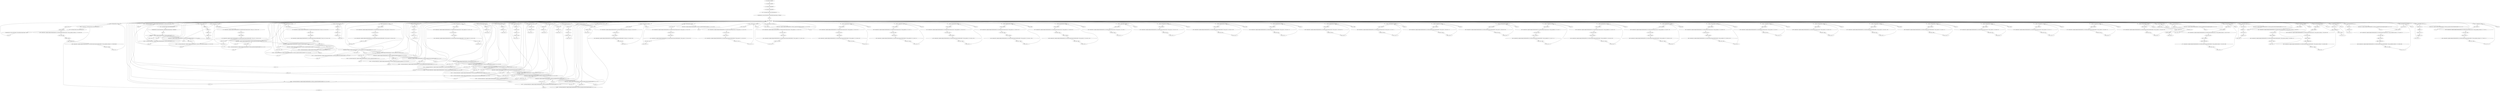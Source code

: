 digraph "unitGraph" {
    "r0 = newarray (int)[997]"
    "r1 = newarray (int)[997]"
    "r2 = newarray (double)[997]"
    "r3 = newarray (double)[997]"
    "$r4 = <java.lang.System: java.io.PrintStream out>"
    "virtualinvoke $r4.<java.io.PrintStream: void println(java.lang.String)>(\"Warmup\")"
    "i97 = 0"
    "goto [?= (branch)]"
    "staticinvoke <compiler.codegen.TestIntDoubleVect: void test_ci(int[],double[])>(r0, r2)"
    "staticinvoke <compiler.codegen.TestIntDoubleVect: void test_vi(int[],double[],int,double)>(r1, r3, 123, 103.0)"
    "staticinvoke <compiler.codegen.TestIntDoubleVect: void test_cp(int[],int[],double[],double[])>(r0, r1, r2, r3)"
    "staticinvoke <compiler.codegen.TestIntDoubleVect: void test_ci_neg(int[],double[])>(r0, r2)"
    "staticinvoke <compiler.codegen.TestIntDoubleVect: void test_vi_neg(int[],double[],int,double)>(r0, r2, 123, 103.0)"
    "staticinvoke <compiler.codegen.TestIntDoubleVect: void test_cp_neg(int[],int[],double[],double[])>(r0, r1, r2, r3)"
    "staticinvoke <compiler.codegen.TestIntDoubleVect: void test_ci_oppos(int[],double[])>(r0, r2)"
    "staticinvoke <compiler.codegen.TestIntDoubleVect: void test_vi_oppos(int[],double[],int,double)>(r0, r2, 123, 103.0)"
    "staticinvoke <compiler.codegen.TestIntDoubleVect: void test_cp_oppos(int[],int[],double[],double[])>(r0, r1, r2, r3)"
    "staticinvoke <compiler.codegen.TestIntDoubleVect: void test_ci_aln(int[],double[])>(r0, r2)"
    "staticinvoke <compiler.codegen.TestIntDoubleVect: void test_vi_aln(int[],double[],int,double)>(r0, r2, 123, 103.0)"
    "staticinvoke <compiler.codegen.TestIntDoubleVect: void test_cp_alndst(int[],int[],double[],double[])>(r0, r1, r2, r3)"
    "staticinvoke <compiler.codegen.TestIntDoubleVect: void test_cp_alnsrc(int[],int[],double[],double[])>(r0, r1, r2, r3)"
    "staticinvoke <compiler.codegen.TestIntDoubleVect: void test_ci_unaln(int[],double[])>(r0, r2)"
    "staticinvoke <compiler.codegen.TestIntDoubleVect: void test_vi_unaln(int[],double[],int,double)>(r0, r2, 123, 103.0)"
    "staticinvoke <compiler.codegen.TestIntDoubleVect: void test_cp_unalndst(int[],int[],double[],double[])>(r0, r1, r2, r3)"
    "staticinvoke <compiler.codegen.TestIntDoubleVect: void test_cp_unalnsrc(int[],int[],double[],double[])>(r0, r1, r2, r3)"
    "i97 = i97 + 1"
    "if i97 < 11000 goto staticinvoke <compiler.codegen.TestIntDoubleVect: void test_ci(int[],double[])>(r0, r2)"
    "i98 = 0"
    "r0[i98] = -1"
    "r1[i98] = -1"
    "r2[i98] = -1.0"
    "r3[i98] = -1.0"
    "i98 = i98 + 1"
    "if i98 < 997 goto r0[i98] = -1"
    "$r5 = <java.lang.System: java.io.PrintStream out>"
    "virtualinvoke $r5.<java.io.PrintStream: void println(java.lang.String)>(\"Verification\")"
    "i99 = 0"
    "i100 = 0"
    "$i0 = r0[i100]"
    "$i1 = staticinvoke <compiler.codegen.TestIntDoubleVect: int verify(java.lang.String,int,int,int)>(\"test_ci: a1\", i100, $i0, -123)"
    "i101 = i99 + $i1"
    "$d0 = r2[i100]"
    "$i2 = staticinvoke <compiler.codegen.TestIntDoubleVect: int verify(java.lang.String,int,double,double)>(\"test_ci: b1\", i100, $d0, -103.0)"
    "i99 = i101 + $i2"
    "i100 = i100 + 1"
    "if i100 < 997 goto $i0 = r0[i100]"
    "i102 = 0"
    "$i3 = r1[i102]"
    "$i4 = staticinvoke <compiler.codegen.TestIntDoubleVect: int verify(java.lang.String,int,int,int)>(\"test_vi: a2\", i102, $i3, 123)"
    "i103 = i99 + $i4"
    "$d1 = r3[i102]"
    "$i5 = staticinvoke <compiler.codegen.TestIntDoubleVect: int verify(java.lang.String,int,double,double)>(\"test_vi: b2\", i102, $d1, 103.0)"
    "i99 = i103 + $i5"
    "i102 = i102 + 1"
    "if i102 < 997 goto $i3 = r1[i102]"
    "i104 = 0"
    "$i6 = r0[i104]"
    "$i7 = staticinvoke <compiler.codegen.TestIntDoubleVect: int verify(java.lang.String,int,int,int)>(\"test_cp: a1\", i104, $i6, 123)"
    "i105 = i99 + $i7"
    "$d2 = r2[i104]"
    "$i8 = staticinvoke <compiler.codegen.TestIntDoubleVect: int verify(java.lang.String,int,double,double)>(\"test_cp: b1\", i104, $d2, 103.0)"
    "i99 = i105 + $i8"
    "i104 = i104 + 1"
    "if i104 < 997 goto $i6 = r0[i104]"
    "i106 = 0"
    "r0[i106] = -1"
    "r1[i106] = -1"
    "r2[i106] = -1.0"
    "r3[i106] = -1.0"
    "i106 = i106 + 1"
    "if i106 < 997 goto r0[i106] = -1"
    "i107 = 0"
    "$i9 = r0[i107]"
    "$i10 = staticinvoke <compiler.codegen.TestIntDoubleVect: int verify(java.lang.String,int,int,int)>(\"test_ci_neg: a1\", i107, $i9, -123)"
    "i108 = i99 + $i10"
    "$d3 = r2[i107]"
    "$i11 = staticinvoke <compiler.codegen.TestIntDoubleVect: int verify(java.lang.String,int,double,double)>(\"test_ci_neg: b1\", i107, $d3, -103.0)"
    "i99 = i108 + $i11"
    "i107 = i107 + 1"
    "if i107 < 997 goto $i9 = r0[i107]"
    "staticinvoke <compiler.codegen.TestIntDoubleVect: void test_vi_neg(int[],double[],int,double)>(r1, r3, 123, 103.0)"
    "i109 = 0"
    "$i12 = r1[i109]"
    "$i13 = staticinvoke <compiler.codegen.TestIntDoubleVect: int verify(java.lang.String,int,int,int)>(\"test_vi_neg: a2\", i109, $i12, 123)"
    "i110 = i99 + $i13"
    "$d4 = r3[i109]"
    "$i14 = staticinvoke <compiler.codegen.TestIntDoubleVect: int verify(java.lang.String,int,double,double)>(\"test_vi_neg: b2\", i109, $d4, 103.0)"
    "i99 = i110 + $i14"
    "i109 = i109 + 1"
    "if i109 < 997 goto $i12 = r1[i109]"
    "i111 = 0"
    "$i15 = r0[i111]"
    "$i16 = staticinvoke <compiler.codegen.TestIntDoubleVect: int verify(java.lang.String,int,int,int)>(\"test_cp_neg: a1\", i111, $i15, 123)"
    "i112 = i99 + $i16"
    "$d5 = r2[i111]"
    "$i17 = staticinvoke <compiler.codegen.TestIntDoubleVect: int verify(java.lang.String,int,double,double)>(\"test_cp_neg: b1\", i111, $d5, 103.0)"
    "i99 = i112 + $i17"
    "i111 = i111 + 1"
    "if i111 < 997 goto $i15 = r0[i111]"
    "i113 = 0"
    "r0[i113] = -1"
    "r1[i113] = -1"
    "r2[i113] = -1.0"
    "r3[i113] = -1.0"
    "i113 = i113 + 1"
    "if i113 < 997 goto r0[i113] = -1"
    "i114 = 0"
    "$i18 = r0[i114]"
    "$i19 = staticinvoke <compiler.codegen.TestIntDoubleVect: int verify(java.lang.String,int,int,int)>(\"test_ci_oppos: a1\", i114, $i18, -123)"
    "i115 = i99 + $i19"
    "$d6 = r2[i114]"
    "$i20 = staticinvoke <compiler.codegen.TestIntDoubleVect: int verify(java.lang.String,int,double,double)>(\"test_ci_oppos: b1\", i114, $d6, -103.0)"
    "i99 = i115 + $i20"
    "i114 = i114 + 1"
    "if i114 < 997 goto $i18 = r0[i114]"
    "staticinvoke <compiler.codegen.TestIntDoubleVect: void test_vi_oppos(int[],double[],int,double)>(r1, r3, 123, 103.0)"
    "i116 = 0"
    "$i21 = r1[i116]"
    "$i22 = staticinvoke <compiler.codegen.TestIntDoubleVect: int verify(java.lang.String,int,int,int)>(\"test_vi_oppos: a2\", i116, $i21, 123)"
    "i117 = i99 + $i22"
    "$d7 = r3[i116]"
    "$i23 = staticinvoke <compiler.codegen.TestIntDoubleVect: int verify(java.lang.String,int,double,double)>(\"test_vi_oppos: b2\", i116, $d7, 103.0)"
    "i99 = i117 + $i23"
    "i116 = i116 + 1"
    "if i116 < 997 goto $i21 = r1[i116]"
    "i118 = 0"
    "$i24 = r0[i118]"
    "$i25 = staticinvoke <compiler.codegen.TestIntDoubleVect: int verify(java.lang.String,int,int,int)>(\"test_cp_oppos: a1\", i118, $i24, 123)"
    "i119 = i99 + $i25"
    "$d8 = r2[i118]"
    "$i26 = staticinvoke <compiler.codegen.TestIntDoubleVect: int verify(java.lang.String,int,double,double)>(\"test_cp_oppos: b1\", i118, $d8, 103.0)"
    "i99 = i119 + $i26"
    "i118 = i118 + 1"
    "if i118 < 997 goto $i24 = r0[i118]"
    "i120 = 0"
    "r0[i120] = -1"
    "r1[i120] = 123"
    "r2[i120] = -1.0"
    "r3[i120] = 123.0"
    "i120 = i120 + 1"
    "if i120 < 997 goto r0[i120] = -1"
    "i121 = 0"
    "$i27 = r0[i121]"
    "$i28 = staticinvoke <compiler.codegen.TestIntDoubleVect: int verify(java.lang.String,int,int,int)>(\"test_cp_alndst: a1\", i121, $i27, -1)"
    "i122 = i99 + $i28"
    "$d9 = r2[i121]"
    "$i29 = staticinvoke <compiler.codegen.TestIntDoubleVect: int verify(java.lang.String,int,double,double)>(\"test_cp_alndst: b1\", i121, $d9, -1.0)"
    "i99 = i122 + $i29"
    "i121 = i121 + 1"
    "if i121 < 8 goto $i27 = r0[i121]"
    "i123 = 8"
    "$i30 = r0[i123]"
    "$i31 = staticinvoke <compiler.codegen.TestIntDoubleVect: int verify(java.lang.String,int,int,int)>(\"test_cp_alndst: a1\", i123, $i30, 123)"
    "i124 = i99 + $i31"
    "$d10 = r2[i123]"
    "$i32 = staticinvoke <compiler.codegen.TestIntDoubleVect: int verify(java.lang.String,int,double,double)>(\"test_cp_alndst: b1\", i123, $d10, 123.0)"
    "i99 = i124 + $i32"
    "i123 = i123 + 1"
    "if i123 < 997 goto $i30 = r0[i123]"
    "i125 = 0"
    "r1[i125] = -123"
    "r3[i125] = -123.0"
    "i125 = i125 + 1"
    "if i125 < 997 goto r1[i125] = -123"
    "i126 = 0"
    "$i33 = r0[i126]"
    "$i34 = staticinvoke <compiler.codegen.TestIntDoubleVect: int verify(java.lang.String,int,int,int)>(\"test_cp_alnsrc: a1\", i126, $i33, -123)"
    "i127 = i99 + $i34"
    "$d11 = r2[i126]"
    "$i35 = staticinvoke <compiler.codegen.TestIntDoubleVect: int verify(java.lang.String,int,double,double)>(\"test_cp_alnsrc: b1\", i126, $d11, -123.0)"
    "i99 = i127 + $i35"
    "i126 = i126 + 1"
    "if i126 < 989 goto $i33 = r0[i126]"
    "i128 = 989"
    "$i36 = r0[i128]"
    "$i37 = staticinvoke <compiler.codegen.TestIntDoubleVect: int verify(java.lang.String,int,int,int)>(\"test_cp_alnsrc: a1\", i128, $i36, 123)"
    "i129 = i99 + $i37"
    "$d12 = r2[i128]"
    "$i38 = staticinvoke <compiler.codegen.TestIntDoubleVect: int verify(java.lang.String,int,double,double)>(\"test_cp_alnsrc: b1\", i128, $d12, 123.0)"
    "i99 = i129 + $i38"
    "i128 = i128 + 1"
    "if i128 < 997 goto $i36 = r0[i128]"
    "i130 = 0"
    "r0[i130] = -1"
    "r2[i130] = -1.0"
    "i130 = i130 + 1"
    "if i130 < 997 goto r0[i130] = -1"
    "i131 = 0"
    "$i39 = r0[i131]"
    "$i40 = staticinvoke <compiler.codegen.TestIntDoubleVect: int verify(java.lang.String,int,int,int)>(\"test_ci_aln: a1\", i131, $i39, -1)"
    "i99 = i99 + $i40"
    "i131 = i131 + 1"
    "if i131 < 8 goto $i39 = r0[i131]"
    "i132 = 8"
    "$i41 = r0[i132]"
    "$i42 = staticinvoke <compiler.codegen.TestIntDoubleVect: int verify(java.lang.String,int,int,int)>(\"test_ci_aln: a1\", i132, $i41, -123)"
    "i99 = i99 + $i42"
    "i132 = i132 + 1"
    "if i132 < 997 goto $i41 = r0[i132]"
    "i133 = 0"
    "$d13 = r2[i133]"
    "$i43 = staticinvoke <compiler.codegen.TestIntDoubleVect: int verify(java.lang.String,int,double,double)>(\"test_ci_aln: b1\", i133, $d13, -103.0)"
    "i99 = i99 + $i43"
    "i133 = i133 + 1"
    "if i133 < 989 goto $d13 = r2[i133]"
    "i134 = 989"
    "$d14 = r2[i134]"
    "$i44 = staticinvoke <compiler.codegen.TestIntDoubleVect: int verify(java.lang.String,int,double,double)>(\"test_ci_aln: b1\", i134, $d14, -1.0)"
    "i99 = i99 + $i44"
    "i134 = i134 + 1"
    "if i134 < 997 goto $d14 = r2[i134]"
    "i135 = 0"
    "r0[i135] = -1"
    "r2[i135] = -1.0"
    "i135 = i135 + 1"
    "if i135 < 997 goto r0[i135] = -1"
    "i136 = 0"
    "$i45 = r0[i136]"
    "$i46 = staticinvoke <compiler.codegen.TestIntDoubleVect: int verify(java.lang.String,int,int,int)>(\"test_vi_aln: a1\", i136, $i45, 123)"
    "i99 = i99 + $i46"
    "i136 = i136 + 1"
    "if i136 < 989 goto $i45 = r0[i136]"
    "i137 = 989"
    "$i47 = r0[i137]"
    "$i48 = staticinvoke <compiler.codegen.TestIntDoubleVect: int verify(java.lang.String,int,int,int)>(\"test_vi_aln: a1\", i137, $i47, -1)"
    "i99 = i99 + $i48"
    "i137 = i137 + 1"
    "if i137 < 997 goto $i47 = r0[i137]"
    "i138 = 0"
    "$d15 = r2[i138]"
    "$i49 = staticinvoke <compiler.codegen.TestIntDoubleVect: int verify(java.lang.String,int,double,double)>(\"test_vi_aln: b1\", i138, $d15, -1.0)"
    "i99 = i99 + $i49"
    "i138 = i138 + 1"
    "if i138 < 8 goto $d15 = r2[i138]"
    "i139 = 8"
    "$d16 = r2[i139]"
    "$i50 = staticinvoke <compiler.codegen.TestIntDoubleVect: int verify(java.lang.String,int,double,double)>(\"test_vi_aln: b1\", i139, $d16, 103.0)"
    "i99 = i99 + $i50"
    "i139 = i139 + 1"
    "if i139 < 997 goto $d16 = r2[i139]"
    "i140 = 0"
    "r0[i140] = -1"
    "r1[i140] = 123"
    "r2[i140] = -1.0"
    "r3[i140] = 123.0"
    "i140 = i140 + 1"
    "if i140 < 997 goto r0[i140] = -1"
    "i141 = 0"
    "$i51 = r0[i141]"
    "$i52 = staticinvoke <compiler.codegen.TestIntDoubleVect: int verify(java.lang.String,int,int,int)>(\"test_cp_unalndst: a1\", i141, $i51, -1)"
    "i142 = i99 + $i52"
    "$d17 = r2[i141]"
    "$i53 = staticinvoke <compiler.codegen.TestIntDoubleVect: int verify(java.lang.String,int,double,double)>(\"test_cp_unalndst: b1\", i141, $d17, -1.0)"
    "i99 = i142 + $i53"
    "i141 = i141 + 1"
    "if i141 < 5 goto $i51 = r0[i141]"
    "i143 = 5"
    "$i54 = r0[i143]"
    "$i55 = staticinvoke <compiler.codegen.TestIntDoubleVect: int verify(java.lang.String,int,int,int)>(\"test_cp_unalndst: a1\", i143, $i54, 123)"
    "i144 = i99 + $i55"
    "$d18 = r2[i143]"
    "$i56 = staticinvoke <compiler.codegen.TestIntDoubleVect: int verify(java.lang.String,int,double,double)>(\"test_cp_unalndst: b1\", i143, $d18, 123.0)"
    "i99 = i144 + $i56"
    "i143 = i143 + 1"
    "if i143 < 997 goto $i54 = r0[i143]"
    "i145 = 0"
    "r1[i145] = -123"
    "r3[i145] = -123.0"
    "i145 = i145 + 1"
    "if i145 < 997 goto r1[i145] = -123"
    "i146 = 0"
    "$i57 = r0[i146]"
    "$i58 = staticinvoke <compiler.codegen.TestIntDoubleVect: int verify(java.lang.String,int,int,int)>(\"test_cp_unalnsrc: a1\", i146, $i57, -123)"
    "i147 = i99 + $i58"
    "$d19 = r2[i146]"
    "$i59 = staticinvoke <compiler.codegen.TestIntDoubleVect: int verify(java.lang.String,int,double,double)>(\"test_cp_unalnsrc: b1\", i146, $d19, -123.0)"
    "i99 = i147 + $i59"
    "i146 = i146 + 1"
    "if i146 < 992 goto $i57 = r0[i146]"
    "i148 = 992"
    "$i60 = r0[i148]"
    "$i61 = staticinvoke <compiler.codegen.TestIntDoubleVect: int verify(java.lang.String,int,int,int)>(\"test_cp_unalnsrc: a1\", i148, $i60, 123)"
    "i149 = i99 + $i61"
    "$d20 = r2[i148]"
    "$i62 = staticinvoke <compiler.codegen.TestIntDoubleVect: int verify(java.lang.String,int,double,double)>(\"test_cp_unalnsrc: b1\", i148, $d20, 123.0)"
    "i99 = i149 + $i62"
    "i148 = i148 + 1"
    "if i148 < 997 goto $i60 = r0[i148]"
    "i150 = 0"
    "r0[i150] = -1"
    "r2[i150] = -1.0"
    "i150 = i150 + 1"
    "if i150 < 997 goto r0[i150] = -1"
    "i151 = 0"
    "$i63 = r0[i151]"
    "$i64 = staticinvoke <compiler.codegen.TestIntDoubleVect: int verify(java.lang.String,int,int,int)>(\"test_ci_unaln: a1\", i151, $i63, -1)"
    "i99 = i99 + $i64"
    "i151 = i151 + 1"
    "if i151 < 5 goto $i63 = r0[i151]"
    "i152 = 5"
    "$i65 = r0[i152]"
    "$i66 = staticinvoke <compiler.codegen.TestIntDoubleVect: int verify(java.lang.String,int,int,int)>(\"test_ci_unaln: a1\", i152, $i65, -123)"
    "i99 = i99 + $i66"
    "i152 = i152 + 1"
    "if i152 < 997 goto $i65 = r0[i152]"
    "i153 = 0"
    "$d21 = r2[i153]"
    "$i67 = staticinvoke <compiler.codegen.TestIntDoubleVect: int verify(java.lang.String,int,double,double)>(\"test_ci_unaln: b1\", i153, $d21, -103.0)"
    "i99 = i99 + $i67"
    "i153 = i153 + 1"
    "if i153 < 992 goto $d21 = r2[i153]"
    "i154 = 992"
    "$d22 = r2[i154]"
    "$i68 = staticinvoke <compiler.codegen.TestIntDoubleVect: int verify(java.lang.String,int,double,double)>(\"test_ci_unaln: b1\", i154, $d22, -1.0)"
    "i99 = i99 + $i68"
    "i154 = i154 + 1"
    "if i154 < 997 goto $d22 = r2[i154]"
    "i155 = 0"
    "r0[i155] = -1"
    "r2[i155] = -1.0"
    "i155 = i155 + 1"
    "if i155 < 997 goto r0[i155] = -1"
    "i156 = 0"
    "$i69 = r0[i156]"
    "$i70 = staticinvoke <compiler.codegen.TestIntDoubleVect: int verify(java.lang.String,int,int,int)>(\"test_vi_unaln: a1\", i156, $i69, 123)"
    "i99 = i99 + $i70"
    "i156 = i156 + 1"
    "if i156 < 992 goto $i69 = r0[i156]"
    "i157 = 992"
    "$i71 = r0[i157]"
    "$i72 = staticinvoke <compiler.codegen.TestIntDoubleVect: int verify(java.lang.String,int,int,int)>(\"test_vi_unaln: a1\", i157, $i71, -1)"
    "i99 = i99 + $i72"
    "i157 = i157 + 1"
    "if i157 < 997 goto $i71 = r0[i157]"
    "i158 = 0"
    "$d23 = r2[i158]"
    "$i73 = staticinvoke <compiler.codegen.TestIntDoubleVect: int verify(java.lang.String,int,double,double)>(\"test_vi_unaln: b1\", i158, $d23, -1.0)"
    "i99 = i99 + $i73"
    "i158 = i158 + 1"
    "if i158 < 5 goto $d23 = r2[i158]"
    "i159 = 5"
    "$d24 = r2[i159]"
    "$i74 = staticinvoke <compiler.codegen.TestIntDoubleVect: int verify(java.lang.String,int,double,double)>(\"test_vi_unaln: b1\", i159, $d24, 103.0)"
    "i99 = i99 + $i74"
    "i159 = i159 + 1"
    "if i159 < 997 goto $d24 = r2[i159]"
    "i160 = 0"
    "r0[i160] = i160"
    "$d25 = (double) i160"
    "r2[i160] = $d25"
    "i160 = i160 + 1"
    "if i160 < 8 goto r0[i160] = i160"
    "i161 = 8"
    "r0[i161] = -1"
    "r2[i161] = -1.0"
    "i161 = i161 + 1"
    "if i161 < 997 goto r0[i161] = -1"
    "staticinvoke <compiler.codegen.TestIntDoubleVect: void test_cp_alndst(int[],int[],double[],double[])>(r0, r0, r2, r2)"
    "i162 = 0"
    "i163 = i162 % 8"
    "$i75 = r0[i162]"
    "$i76 = staticinvoke <compiler.codegen.TestIntDoubleVect: int verify(java.lang.String,int,int,int)>(\"test_cp_alndst_overlap: a1\", i162, $i75, i163)"
    "i164 = i99 + $i76"
    "$d27 = r2[i162]"
    "$d26 = (double) i163"
    "$i77 = staticinvoke <compiler.codegen.TestIntDoubleVect: int verify(java.lang.String,int,double,double)>(\"test_cp_alndst_overlap: b1\", i162, $d27, $d26)"
    "i99 = i164 + $i77"
    "i162 = i162 + 1"
    "if i162 < 997 goto i163 = i162 % 8"
    "i165 = 0"
    "$i78 = i165 + 8"
    "r0[$i78] = -1"
    "$i79 = i165 + 8"
    "r2[$i79] = -1.0"
    "i165 = i165 + 1"
    "if i165 < 8 goto $i78 = i165 + 8"
    "staticinvoke <compiler.codegen.TestIntDoubleVect: void test_cp_alnsrc(int[],int[],double[],double[])>(r0, r0, r2, r2)"
    "i166 = 0"
    "$i80 = r0[i166]"
    "$i81 = staticinvoke <compiler.codegen.TestIntDoubleVect: int verify(java.lang.String,int,int,int)>(\"test_cp_alnsrc_overlap: a1\", i166, $i80, -1)"
    "i167 = i99 + $i81"
    "$d28 = r2[i166]"
    "$i82 = staticinvoke <compiler.codegen.TestIntDoubleVect: int verify(java.lang.String,int,double,double)>(\"test_cp_alnsrc_overlap: b1\", i166, $d28, -1.0)"
    "i99 = i167 + $i82"
    "i166 = i166 + 1"
    "if i166 < 8 goto $i80 = r0[i166]"
    "i168 = 8"
    "i169 = i168 % 8"
    "$i83 = r0[i168]"
    "$i84 = staticinvoke <compiler.codegen.TestIntDoubleVect: int verify(java.lang.String,int,int,int)>(\"test_cp_alnsrc_overlap: a1\", i168, $i83, i169)"
    "i170 = i99 + $i84"
    "$d30 = r2[i168]"
    "$d29 = (double) i169"
    "$i85 = staticinvoke <compiler.codegen.TestIntDoubleVect: int verify(java.lang.String,int,double,double)>(\"test_cp_alnsrc_overlap: b1\", i168, $d30, $d29)"
    "i99 = i170 + $i85"
    "i168 = i168 + 1"
    "if i168 < 997 goto i169 = i168 % 8"
    "i171 = 0"
    "r0[i171] = i171"
    "$d31 = (double) i171"
    "r2[i171] = $d31"
    "i171 = i171 + 1"
    "if i171 < 5 goto r0[i171] = i171"
    "i172 = 5"
    "r0[i172] = -1"
    "r2[i172] = -1.0"
    "i172 = i172 + 1"
    "if i172 < 997 goto r0[i172] = -1"
    "staticinvoke <compiler.codegen.TestIntDoubleVect: void test_cp_unalndst(int[],int[],double[],double[])>(r0, r0, r2, r2)"
    "i173 = 0"
    "i174 = i173 % 5"
    "$i86 = r0[i173]"
    "$i87 = staticinvoke <compiler.codegen.TestIntDoubleVect: int verify(java.lang.String,int,int,int)>(\"test_cp_unalndst_overlap: a1\", i173, $i86, i174)"
    "i175 = i99 + $i87"
    "$d33 = r2[i173]"
    "$d32 = (double) i174"
    "$i88 = staticinvoke <compiler.codegen.TestIntDoubleVect: int verify(java.lang.String,int,double,double)>(\"test_cp_unalndst_overlap: b1\", i173, $d33, $d32)"
    "i99 = i175 + $i88"
    "i173 = i173 + 1"
    "if i173 < 997 goto i174 = i173 % 5"
    "i176 = 0"
    "$i89 = i176 + 5"
    "r0[$i89] = -1"
    "$i90 = i176 + 5"
    "r2[$i90] = -1.0"
    "i176 = i176 + 1"
    "if i176 < 5 goto $i89 = i176 + 5"
    "staticinvoke <compiler.codegen.TestIntDoubleVect: void test_cp_unalnsrc(int[],int[],double[],double[])>(r0, r0, r2, r2)"
    "i177 = 0"
    "$i91 = r0[i177]"
    "$i92 = staticinvoke <compiler.codegen.TestIntDoubleVect: int verify(java.lang.String,int,int,int)>(\"test_cp_unalnsrc_overlap: a1\", i177, $i91, -1)"
    "i178 = i99 + $i92"
    "$d34 = r2[i177]"
    "$i93 = staticinvoke <compiler.codegen.TestIntDoubleVect: int verify(java.lang.String,int,double,double)>(\"test_cp_unalnsrc_overlap: b1\", i177, $d34, -1.0)"
    "i99 = i178 + $i93"
    "i177 = i177 + 1"
    "if i177 < 5 goto $i91 = r0[i177]"
    "i179 = 5"
    "i180 = i179 % 5"
    "$i94 = r0[i179]"
    "$i95 = staticinvoke <compiler.codegen.TestIntDoubleVect: int verify(java.lang.String,int,int,int)>(\"test_cp_unalnsrc_overlap: a1\", i179, $i94, i180)"
    "i181 = i99 + $i95"
    "$d36 = r2[i179]"
    "$d35 = (double) i180"
    "$i96 = staticinvoke <compiler.codegen.TestIntDoubleVect: int verify(java.lang.String,int,double,double)>(\"test_cp_unalnsrc_overlap: b1\", i179, $d36, $d35)"
    "i99 = i181 + $i96"
    "i179 = i179 + 1"
    "if i179 < 997 goto i180 = i179 % 5"
    "if i99 <= 0 goto $r6 = <java.lang.System: java.io.PrintStream out>"
    "return i99"
    "$r6 = <java.lang.System: java.io.PrintStream out>"
    "virtualinvoke $r6.<java.io.PrintStream: void println(java.lang.String)>(\"Time\")"
    "i182 = 0"
    "i182 = i182 + 1"
    "if i182 < 11000 goto staticinvoke <compiler.codegen.TestIntDoubleVect: void test_ci(int[],double[])>(r0, r2)"
    "i183 = 0"
    "i183 = i183 + 1"
    "if i183 < 11000 goto staticinvoke <compiler.codegen.TestIntDoubleVect: void test_vi(int[],double[],int,double)>(r1, r3, 123, 103.0)"
    "i184 = 0"
    "i184 = i184 + 1"
    "if i184 < 11000 goto staticinvoke <compiler.codegen.TestIntDoubleVect: void test_cp(int[],int[],double[],double[])>(r0, r1, r2, r3)"
    "i185 = 0"
    "i185 = i185 + 1"
    "if i185 < 11000 goto staticinvoke <compiler.codegen.TestIntDoubleVect: void test_ci_neg(int[],double[])>(r0, r2)"
    "i186 = 0"
    "i186 = i186 + 1"
    "if i186 < 11000 goto staticinvoke <compiler.codegen.TestIntDoubleVect: void test_vi_neg(int[],double[],int,double)>(r0, r2, 123, 103.0)"
    "i187 = 0"
    "i187 = i187 + 1"
    "if i187 < 11000 goto staticinvoke <compiler.codegen.TestIntDoubleVect: void test_cp_neg(int[],int[],double[],double[])>(r0, r1, r2, r3)"
    "i188 = 0"
    "i188 = i188 + 1"
    "if i188 < 11000 goto staticinvoke <compiler.codegen.TestIntDoubleVect: void test_ci_oppos(int[],double[])>(r0, r2)"
    "i189 = 0"
    "i189 = i189 + 1"
    "if i189 < 11000 goto staticinvoke <compiler.codegen.TestIntDoubleVect: void test_vi_oppos(int[],double[],int,double)>(r0, r2, 123, 103.0)"
    "i190 = 0"
    "i190 = i190 + 1"
    "if i190 < 11000 goto staticinvoke <compiler.codegen.TestIntDoubleVect: void test_cp_oppos(int[],int[],double[],double[])>(r0, r1, r2, r3)"
    "i191 = 0"
    "i191 = i191 + 1"
    "if i191 < 11000 goto staticinvoke <compiler.codegen.TestIntDoubleVect: void test_ci_aln(int[],double[])>(r0, r2)"
    "i192 = 0"
    "i192 = i192 + 1"
    "if i192 < 11000 goto staticinvoke <compiler.codegen.TestIntDoubleVect: void test_vi_aln(int[],double[],int,double)>(r0, r2, 123, 103.0)"
    "i193 = 0"
    "i193 = i193 + 1"
    "if i193 < 11000 goto staticinvoke <compiler.codegen.TestIntDoubleVect: void test_cp_alndst(int[],int[],double[],double[])>(r0, r1, r2, r3)"
    "i194 = 0"
    "i194 = i194 + 1"
    "if i194 < 11000 goto staticinvoke <compiler.codegen.TestIntDoubleVect: void test_cp_alnsrc(int[],int[],double[],double[])>(r0, r1, r2, r3)"
    "i195 = 0"
    "i195 = i195 + 1"
    "if i195 < 11000 goto staticinvoke <compiler.codegen.TestIntDoubleVect: void test_ci_unaln(int[],double[])>(r0, r2)"
    "i196 = 0"
    "i196 = i196 + 1"
    "if i196 < 11000 goto staticinvoke <compiler.codegen.TestIntDoubleVect: void test_vi_unaln(int[],double[],int,double)>(r0, r2, 123, 103.0)"
    "i197 = 0"
    "i197 = i197 + 1"
    "if i197 < 11000 goto staticinvoke <compiler.codegen.TestIntDoubleVect: void test_cp_unalndst(int[],int[],double[],double[])>(r0, r1, r2, r3)"
    "i198 = 0"
    "i198 = i198 + 1"
    "if i198 < 11000 goto staticinvoke <compiler.codegen.TestIntDoubleVect: void test_cp_unalnsrc(int[],int[],double[],double[])>(r0, r1, r2, r3)"
    "r0 = newarray (int)[997]"->"r1 = newarray (int)[997]";
    "r1 = newarray (int)[997]"->"r2 = newarray (double)[997]";
    "r2 = newarray (double)[997]"->"r3 = newarray (double)[997]";
    "r3 = newarray (double)[997]"->"$r4 = <java.lang.System: java.io.PrintStream out>";
    "$r4 = <java.lang.System: java.io.PrintStream out>"->"virtualinvoke $r4.<java.io.PrintStream: void println(java.lang.String)>(\"Warmup\")";
    "virtualinvoke $r4.<java.io.PrintStream: void println(java.lang.String)>(\"Warmup\")"->"i97 = 0";
    "i97 = 0"->"goto [?= (branch)]";
    "goto [?= (branch)]"->"if i97 < 11000 goto staticinvoke <compiler.codegen.TestIntDoubleVect: void test_ci(int[],double[])>(r0, r2)";
    "staticinvoke <compiler.codegen.TestIntDoubleVect: void test_ci(int[],double[])>(r0, r2)"->"staticinvoke <compiler.codegen.TestIntDoubleVect: void test_vi(int[],double[],int,double)>(r1, r3, 123, 103.0)";
    "staticinvoke <compiler.codegen.TestIntDoubleVect: void test_vi(int[],double[],int,double)>(r1, r3, 123, 103.0)"->"staticinvoke <compiler.codegen.TestIntDoubleVect: void test_cp(int[],int[],double[],double[])>(r0, r1, r2, r3)";
    "staticinvoke <compiler.codegen.TestIntDoubleVect: void test_cp(int[],int[],double[],double[])>(r0, r1, r2, r3)"->"staticinvoke <compiler.codegen.TestIntDoubleVect: void test_ci_neg(int[],double[])>(r0, r2)";
    "staticinvoke <compiler.codegen.TestIntDoubleVect: void test_ci_neg(int[],double[])>(r0, r2)"->"staticinvoke <compiler.codegen.TestIntDoubleVect: void test_vi_neg(int[],double[],int,double)>(r0, r2, 123, 103.0)";
    "staticinvoke <compiler.codegen.TestIntDoubleVect: void test_vi_neg(int[],double[],int,double)>(r0, r2, 123, 103.0)"->"staticinvoke <compiler.codegen.TestIntDoubleVect: void test_cp_neg(int[],int[],double[],double[])>(r0, r1, r2, r3)";
    "staticinvoke <compiler.codegen.TestIntDoubleVect: void test_cp_neg(int[],int[],double[],double[])>(r0, r1, r2, r3)"->"staticinvoke <compiler.codegen.TestIntDoubleVect: void test_ci_oppos(int[],double[])>(r0, r2)";
    "staticinvoke <compiler.codegen.TestIntDoubleVect: void test_ci_oppos(int[],double[])>(r0, r2)"->"staticinvoke <compiler.codegen.TestIntDoubleVect: void test_vi_oppos(int[],double[],int,double)>(r0, r2, 123, 103.0)";
    "staticinvoke <compiler.codegen.TestIntDoubleVect: void test_vi_oppos(int[],double[],int,double)>(r0, r2, 123, 103.0)"->"staticinvoke <compiler.codegen.TestIntDoubleVect: void test_cp_oppos(int[],int[],double[],double[])>(r0, r1, r2, r3)";
    "staticinvoke <compiler.codegen.TestIntDoubleVect: void test_cp_oppos(int[],int[],double[],double[])>(r0, r1, r2, r3)"->"staticinvoke <compiler.codegen.TestIntDoubleVect: void test_ci_aln(int[],double[])>(r0, r2)";
    "staticinvoke <compiler.codegen.TestIntDoubleVect: void test_ci_aln(int[],double[])>(r0, r2)"->"staticinvoke <compiler.codegen.TestIntDoubleVect: void test_vi_aln(int[],double[],int,double)>(r0, r2, 123, 103.0)";
    "staticinvoke <compiler.codegen.TestIntDoubleVect: void test_vi_aln(int[],double[],int,double)>(r0, r2, 123, 103.0)"->"staticinvoke <compiler.codegen.TestIntDoubleVect: void test_cp_alndst(int[],int[],double[],double[])>(r0, r1, r2, r3)";
    "staticinvoke <compiler.codegen.TestIntDoubleVect: void test_cp_alndst(int[],int[],double[],double[])>(r0, r1, r2, r3)"->"staticinvoke <compiler.codegen.TestIntDoubleVect: void test_cp_alnsrc(int[],int[],double[],double[])>(r0, r1, r2, r3)";
    "staticinvoke <compiler.codegen.TestIntDoubleVect: void test_cp_alnsrc(int[],int[],double[],double[])>(r0, r1, r2, r3)"->"staticinvoke <compiler.codegen.TestIntDoubleVect: void test_ci_unaln(int[],double[])>(r0, r2)";
    "staticinvoke <compiler.codegen.TestIntDoubleVect: void test_ci_unaln(int[],double[])>(r0, r2)"->"staticinvoke <compiler.codegen.TestIntDoubleVect: void test_vi_unaln(int[],double[],int,double)>(r0, r2, 123, 103.0)";
    "staticinvoke <compiler.codegen.TestIntDoubleVect: void test_vi_unaln(int[],double[],int,double)>(r0, r2, 123, 103.0)"->"staticinvoke <compiler.codegen.TestIntDoubleVect: void test_cp_unalndst(int[],int[],double[],double[])>(r0, r1, r2, r3)";
    "staticinvoke <compiler.codegen.TestIntDoubleVect: void test_cp_unalndst(int[],int[],double[],double[])>(r0, r1, r2, r3)"->"staticinvoke <compiler.codegen.TestIntDoubleVect: void test_cp_unalnsrc(int[],int[],double[],double[])>(r0, r1, r2, r3)";
    "staticinvoke <compiler.codegen.TestIntDoubleVect: void test_cp_unalnsrc(int[],int[],double[],double[])>(r0, r1, r2, r3)"->"i97 = i97 + 1";
    "i97 = i97 + 1"->"if i97 < 11000 goto staticinvoke <compiler.codegen.TestIntDoubleVect: void test_ci(int[],double[])>(r0, r2)";
    "if i97 < 11000 goto staticinvoke <compiler.codegen.TestIntDoubleVect: void test_ci(int[],double[])>(r0, r2)"->"i98 = 0";
    "if i97 < 11000 goto staticinvoke <compiler.codegen.TestIntDoubleVect: void test_ci(int[],double[])>(r0, r2)"->"staticinvoke <compiler.codegen.TestIntDoubleVect: void test_ci(int[],double[])>(r0, r2)";
    "i98 = 0"->"goto [?= (branch)]";
    "goto [?= (branch)]"->"if i98 < 997 goto r0[i98] = -1";
    "r0[i98] = -1"->"r1[i98] = -1";
    "r1[i98] = -1"->"r2[i98] = -1.0";
    "r2[i98] = -1.0"->"r3[i98] = -1.0";
    "r3[i98] = -1.0"->"i98 = i98 + 1";
    "i98 = i98 + 1"->"if i98 < 997 goto r0[i98] = -1";
    "if i98 < 997 goto r0[i98] = -1"->"$r5 = <java.lang.System: java.io.PrintStream out>";
    "if i98 < 997 goto r0[i98] = -1"->"r0[i98] = -1";
    "$r5 = <java.lang.System: java.io.PrintStream out>"->"virtualinvoke $r5.<java.io.PrintStream: void println(java.lang.String)>(\"Verification\")";
    "virtualinvoke $r5.<java.io.PrintStream: void println(java.lang.String)>(\"Verification\")"->"i99 = 0";
    "i99 = 0"->"staticinvoke <compiler.codegen.TestIntDoubleVect: void test_ci(int[],double[])>(r0, r2)";
    "staticinvoke <compiler.codegen.TestIntDoubleVect: void test_ci(int[],double[])>(r0, r2)"->"i100 = 0";
    "i100 = 0"->"goto [?= (branch)]";
    "goto [?= (branch)]"->"if i100 < 997 goto $i0 = r0[i100]";
    "$i0 = r0[i100]"->"$i1 = staticinvoke <compiler.codegen.TestIntDoubleVect: int verify(java.lang.String,int,int,int)>(\"test_ci: a1\", i100, $i0, -123)";
    "$i1 = staticinvoke <compiler.codegen.TestIntDoubleVect: int verify(java.lang.String,int,int,int)>(\"test_ci: a1\", i100, $i0, -123)"->"i101 = i99 + $i1";
    "i101 = i99 + $i1"->"$d0 = r2[i100]";
    "$d0 = r2[i100]"->"$i2 = staticinvoke <compiler.codegen.TestIntDoubleVect: int verify(java.lang.String,int,double,double)>(\"test_ci: b1\", i100, $d0, -103.0)";
    "$i2 = staticinvoke <compiler.codegen.TestIntDoubleVect: int verify(java.lang.String,int,double,double)>(\"test_ci: b1\", i100, $d0, -103.0)"->"i99 = i101 + $i2";
    "i99 = i101 + $i2"->"i100 = i100 + 1";
    "i100 = i100 + 1"->"if i100 < 997 goto $i0 = r0[i100]";
    "if i100 < 997 goto $i0 = r0[i100]"->"staticinvoke <compiler.codegen.TestIntDoubleVect: void test_vi(int[],double[],int,double)>(r1, r3, 123, 103.0)";
    "if i100 < 997 goto $i0 = r0[i100]"->"$i0 = r0[i100]";
    "staticinvoke <compiler.codegen.TestIntDoubleVect: void test_vi(int[],double[],int,double)>(r1, r3, 123, 103.0)"->"i102 = 0";
    "i102 = 0"->"goto [?= (branch)]";
    "goto [?= (branch)]"->"if i102 < 997 goto $i3 = r1[i102]";
    "$i3 = r1[i102]"->"$i4 = staticinvoke <compiler.codegen.TestIntDoubleVect: int verify(java.lang.String,int,int,int)>(\"test_vi: a2\", i102, $i3, 123)";
    "$i4 = staticinvoke <compiler.codegen.TestIntDoubleVect: int verify(java.lang.String,int,int,int)>(\"test_vi: a2\", i102, $i3, 123)"->"i103 = i99 + $i4";
    "i103 = i99 + $i4"->"$d1 = r3[i102]";
    "$d1 = r3[i102]"->"$i5 = staticinvoke <compiler.codegen.TestIntDoubleVect: int verify(java.lang.String,int,double,double)>(\"test_vi: b2\", i102, $d1, 103.0)";
    "$i5 = staticinvoke <compiler.codegen.TestIntDoubleVect: int verify(java.lang.String,int,double,double)>(\"test_vi: b2\", i102, $d1, 103.0)"->"i99 = i103 + $i5";
    "i99 = i103 + $i5"->"i102 = i102 + 1";
    "i102 = i102 + 1"->"if i102 < 997 goto $i3 = r1[i102]";
    "if i102 < 997 goto $i3 = r1[i102]"->"staticinvoke <compiler.codegen.TestIntDoubleVect: void test_cp(int[],int[],double[],double[])>(r0, r1, r2, r3)";
    "if i102 < 997 goto $i3 = r1[i102]"->"$i3 = r1[i102]";
    "staticinvoke <compiler.codegen.TestIntDoubleVect: void test_cp(int[],int[],double[],double[])>(r0, r1, r2, r3)"->"i104 = 0";
    "i104 = 0"->"goto [?= (branch)]";
    "goto [?= (branch)]"->"if i104 < 997 goto $i6 = r0[i104]";
    "$i6 = r0[i104]"->"$i7 = staticinvoke <compiler.codegen.TestIntDoubleVect: int verify(java.lang.String,int,int,int)>(\"test_cp: a1\", i104, $i6, 123)";
    "$i7 = staticinvoke <compiler.codegen.TestIntDoubleVect: int verify(java.lang.String,int,int,int)>(\"test_cp: a1\", i104, $i6, 123)"->"i105 = i99 + $i7";
    "i105 = i99 + $i7"->"$d2 = r2[i104]";
    "$d2 = r2[i104]"->"$i8 = staticinvoke <compiler.codegen.TestIntDoubleVect: int verify(java.lang.String,int,double,double)>(\"test_cp: b1\", i104, $d2, 103.0)";
    "$i8 = staticinvoke <compiler.codegen.TestIntDoubleVect: int verify(java.lang.String,int,double,double)>(\"test_cp: b1\", i104, $d2, 103.0)"->"i99 = i105 + $i8";
    "i99 = i105 + $i8"->"i104 = i104 + 1";
    "i104 = i104 + 1"->"if i104 < 997 goto $i6 = r0[i104]";
    "if i104 < 997 goto $i6 = r0[i104]"->"i106 = 0";
    "if i104 < 997 goto $i6 = r0[i104]"->"$i6 = r0[i104]";
    "i106 = 0"->"goto [?= (branch)]";
    "goto [?= (branch)]"->"if i106 < 997 goto r0[i106] = -1";
    "r0[i106] = -1"->"r1[i106] = -1";
    "r1[i106] = -1"->"r2[i106] = -1.0";
    "r2[i106] = -1.0"->"r3[i106] = -1.0";
    "r3[i106] = -1.0"->"i106 = i106 + 1";
    "i106 = i106 + 1"->"if i106 < 997 goto r0[i106] = -1";
    "if i106 < 997 goto r0[i106] = -1"->"staticinvoke <compiler.codegen.TestIntDoubleVect: void test_ci_neg(int[],double[])>(r0, r2)";
    "if i106 < 997 goto r0[i106] = -1"->"r0[i106] = -1";
    "staticinvoke <compiler.codegen.TestIntDoubleVect: void test_ci_neg(int[],double[])>(r0, r2)"->"i107 = 0";
    "i107 = 0"->"goto [?= (branch)]";
    "goto [?= (branch)]"->"if i107 < 997 goto $i9 = r0[i107]";
    "$i9 = r0[i107]"->"$i10 = staticinvoke <compiler.codegen.TestIntDoubleVect: int verify(java.lang.String,int,int,int)>(\"test_ci_neg: a1\", i107, $i9, -123)";
    "$i10 = staticinvoke <compiler.codegen.TestIntDoubleVect: int verify(java.lang.String,int,int,int)>(\"test_ci_neg: a1\", i107, $i9, -123)"->"i108 = i99 + $i10";
    "i108 = i99 + $i10"->"$d3 = r2[i107]";
    "$d3 = r2[i107]"->"$i11 = staticinvoke <compiler.codegen.TestIntDoubleVect: int verify(java.lang.String,int,double,double)>(\"test_ci_neg: b1\", i107, $d3, -103.0)";
    "$i11 = staticinvoke <compiler.codegen.TestIntDoubleVect: int verify(java.lang.String,int,double,double)>(\"test_ci_neg: b1\", i107, $d3, -103.0)"->"i99 = i108 + $i11";
    "i99 = i108 + $i11"->"i107 = i107 + 1";
    "i107 = i107 + 1"->"if i107 < 997 goto $i9 = r0[i107]";
    "if i107 < 997 goto $i9 = r0[i107]"->"staticinvoke <compiler.codegen.TestIntDoubleVect: void test_vi_neg(int[],double[],int,double)>(r1, r3, 123, 103.0)";
    "if i107 < 997 goto $i9 = r0[i107]"->"$i9 = r0[i107]";
    "staticinvoke <compiler.codegen.TestIntDoubleVect: void test_vi_neg(int[],double[],int,double)>(r1, r3, 123, 103.0)"->"i109 = 0";
    "i109 = 0"->"goto [?= (branch)]";
    "goto [?= (branch)]"->"if i109 < 997 goto $i12 = r1[i109]";
    "$i12 = r1[i109]"->"$i13 = staticinvoke <compiler.codegen.TestIntDoubleVect: int verify(java.lang.String,int,int,int)>(\"test_vi_neg: a2\", i109, $i12, 123)";
    "$i13 = staticinvoke <compiler.codegen.TestIntDoubleVect: int verify(java.lang.String,int,int,int)>(\"test_vi_neg: a2\", i109, $i12, 123)"->"i110 = i99 + $i13";
    "i110 = i99 + $i13"->"$d4 = r3[i109]";
    "$d4 = r3[i109]"->"$i14 = staticinvoke <compiler.codegen.TestIntDoubleVect: int verify(java.lang.String,int,double,double)>(\"test_vi_neg: b2\", i109, $d4, 103.0)";
    "$i14 = staticinvoke <compiler.codegen.TestIntDoubleVect: int verify(java.lang.String,int,double,double)>(\"test_vi_neg: b2\", i109, $d4, 103.0)"->"i99 = i110 + $i14";
    "i99 = i110 + $i14"->"i109 = i109 + 1";
    "i109 = i109 + 1"->"if i109 < 997 goto $i12 = r1[i109]";
    "if i109 < 997 goto $i12 = r1[i109]"->"staticinvoke <compiler.codegen.TestIntDoubleVect: void test_cp_neg(int[],int[],double[],double[])>(r0, r1, r2, r3)";
    "if i109 < 997 goto $i12 = r1[i109]"->"$i12 = r1[i109]";
    "staticinvoke <compiler.codegen.TestIntDoubleVect: void test_cp_neg(int[],int[],double[],double[])>(r0, r1, r2, r3)"->"i111 = 0";
    "i111 = 0"->"goto [?= (branch)]";
    "goto [?= (branch)]"->"if i111 < 997 goto $i15 = r0[i111]";
    "$i15 = r0[i111]"->"$i16 = staticinvoke <compiler.codegen.TestIntDoubleVect: int verify(java.lang.String,int,int,int)>(\"test_cp_neg: a1\", i111, $i15, 123)";
    "$i16 = staticinvoke <compiler.codegen.TestIntDoubleVect: int verify(java.lang.String,int,int,int)>(\"test_cp_neg: a1\", i111, $i15, 123)"->"i112 = i99 + $i16";
    "i112 = i99 + $i16"->"$d5 = r2[i111]";
    "$d5 = r2[i111]"->"$i17 = staticinvoke <compiler.codegen.TestIntDoubleVect: int verify(java.lang.String,int,double,double)>(\"test_cp_neg: b1\", i111, $d5, 103.0)";
    "$i17 = staticinvoke <compiler.codegen.TestIntDoubleVect: int verify(java.lang.String,int,double,double)>(\"test_cp_neg: b1\", i111, $d5, 103.0)"->"i99 = i112 + $i17";
    "i99 = i112 + $i17"->"i111 = i111 + 1";
    "i111 = i111 + 1"->"if i111 < 997 goto $i15 = r0[i111]";
    "if i111 < 997 goto $i15 = r0[i111]"->"i113 = 0";
    "if i111 < 997 goto $i15 = r0[i111]"->"$i15 = r0[i111]";
    "i113 = 0"->"goto [?= (branch)]";
    "goto [?= (branch)]"->"if i113 < 997 goto r0[i113] = -1";
    "r0[i113] = -1"->"r1[i113] = -1";
    "r1[i113] = -1"->"r2[i113] = -1.0";
    "r2[i113] = -1.0"->"r3[i113] = -1.0";
    "r3[i113] = -1.0"->"i113 = i113 + 1";
    "i113 = i113 + 1"->"if i113 < 997 goto r0[i113] = -1";
    "if i113 < 997 goto r0[i113] = -1"->"staticinvoke <compiler.codegen.TestIntDoubleVect: void test_ci_oppos(int[],double[])>(r0, r2)";
    "if i113 < 997 goto r0[i113] = -1"->"r0[i113] = -1";
    "staticinvoke <compiler.codegen.TestIntDoubleVect: void test_ci_oppos(int[],double[])>(r0, r2)"->"i114 = 0";
    "i114 = 0"->"goto [?= (branch)]";
    "goto [?= (branch)]"->"if i114 < 997 goto $i18 = r0[i114]";
    "$i18 = r0[i114]"->"$i19 = staticinvoke <compiler.codegen.TestIntDoubleVect: int verify(java.lang.String,int,int,int)>(\"test_ci_oppos: a1\", i114, $i18, -123)";
    "$i19 = staticinvoke <compiler.codegen.TestIntDoubleVect: int verify(java.lang.String,int,int,int)>(\"test_ci_oppos: a1\", i114, $i18, -123)"->"i115 = i99 + $i19";
    "i115 = i99 + $i19"->"$d6 = r2[i114]";
    "$d6 = r2[i114]"->"$i20 = staticinvoke <compiler.codegen.TestIntDoubleVect: int verify(java.lang.String,int,double,double)>(\"test_ci_oppos: b1\", i114, $d6, -103.0)";
    "$i20 = staticinvoke <compiler.codegen.TestIntDoubleVect: int verify(java.lang.String,int,double,double)>(\"test_ci_oppos: b1\", i114, $d6, -103.0)"->"i99 = i115 + $i20";
    "i99 = i115 + $i20"->"i114 = i114 + 1";
    "i114 = i114 + 1"->"if i114 < 997 goto $i18 = r0[i114]";
    "if i114 < 997 goto $i18 = r0[i114]"->"staticinvoke <compiler.codegen.TestIntDoubleVect: void test_vi_oppos(int[],double[],int,double)>(r1, r3, 123, 103.0)";
    "if i114 < 997 goto $i18 = r0[i114]"->"$i18 = r0[i114]";
    "staticinvoke <compiler.codegen.TestIntDoubleVect: void test_vi_oppos(int[],double[],int,double)>(r1, r3, 123, 103.0)"->"i116 = 0";
    "i116 = 0"->"goto [?= (branch)]";
    "goto [?= (branch)]"->"if i116 < 997 goto $i21 = r1[i116]";
    "$i21 = r1[i116]"->"$i22 = staticinvoke <compiler.codegen.TestIntDoubleVect: int verify(java.lang.String,int,int,int)>(\"test_vi_oppos: a2\", i116, $i21, 123)";
    "$i22 = staticinvoke <compiler.codegen.TestIntDoubleVect: int verify(java.lang.String,int,int,int)>(\"test_vi_oppos: a2\", i116, $i21, 123)"->"i117 = i99 + $i22";
    "i117 = i99 + $i22"->"$d7 = r3[i116]";
    "$d7 = r3[i116]"->"$i23 = staticinvoke <compiler.codegen.TestIntDoubleVect: int verify(java.lang.String,int,double,double)>(\"test_vi_oppos: b2\", i116, $d7, 103.0)";
    "$i23 = staticinvoke <compiler.codegen.TestIntDoubleVect: int verify(java.lang.String,int,double,double)>(\"test_vi_oppos: b2\", i116, $d7, 103.0)"->"i99 = i117 + $i23";
    "i99 = i117 + $i23"->"i116 = i116 + 1";
    "i116 = i116 + 1"->"if i116 < 997 goto $i21 = r1[i116]";
    "if i116 < 997 goto $i21 = r1[i116]"->"staticinvoke <compiler.codegen.TestIntDoubleVect: void test_cp_oppos(int[],int[],double[],double[])>(r0, r1, r2, r3)";
    "if i116 < 997 goto $i21 = r1[i116]"->"$i21 = r1[i116]";
    "staticinvoke <compiler.codegen.TestIntDoubleVect: void test_cp_oppos(int[],int[],double[],double[])>(r0, r1, r2, r3)"->"i118 = 0";
    "i118 = 0"->"goto [?= (branch)]";
    "goto [?= (branch)]"->"if i118 < 997 goto $i24 = r0[i118]";
    "$i24 = r0[i118]"->"$i25 = staticinvoke <compiler.codegen.TestIntDoubleVect: int verify(java.lang.String,int,int,int)>(\"test_cp_oppos: a1\", i118, $i24, 123)";
    "$i25 = staticinvoke <compiler.codegen.TestIntDoubleVect: int verify(java.lang.String,int,int,int)>(\"test_cp_oppos: a1\", i118, $i24, 123)"->"i119 = i99 + $i25";
    "i119 = i99 + $i25"->"$d8 = r2[i118]";
    "$d8 = r2[i118]"->"$i26 = staticinvoke <compiler.codegen.TestIntDoubleVect: int verify(java.lang.String,int,double,double)>(\"test_cp_oppos: b1\", i118, $d8, 103.0)";
    "$i26 = staticinvoke <compiler.codegen.TestIntDoubleVect: int verify(java.lang.String,int,double,double)>(\"test_cp_oppos: b1\", i118, $d8, 103.0)"->"i99 = i119 + $i26";
    "i99 = i119 + $i26"->"i118 = i118 + 1";
    "i118 = i118 + 1"->"if i118 < 997 goto $i24 = r0[i118]";
    "if i118 < 997 goto $i24 = r0[i118]"->"i120 = 0";
    "if i118 < 997 goto $i24 = r0[i118]"->"$i24 = r0[i118]";
    "i120 = 0"->"goto [?= (branch)]";
    "goto [?= (branch)]"->"if i120 < 997 goto r0[i120] = -1";
    "r0[i120] = -1"->"r1[i120] = 123";
    "r1[i120] = 123"->"r2[i120] = -1.0";
    "r2[i120] = -1.0"->"r3[i120] = 123.0";
    "r3[i120] = 123.0"->"i120 = i120 + 1";
    "i120 = i120 + 1"->"if i120 < 997 goto r0[i120] = -1";
    "if i120 < 997 goto r0[i120] = -1"->"staticinvoke <compiler.codegen.TestIntDoubleVect: void test_cp_alndst(int[],int[],double[],double[])>(r0, r1, r2, r3)";
    "if i120 < 997 goto r0[i120] = -1"->"r0[i120] = -1";
    "staticinvoke <compiler.codegen.TestIntDoubleVect: void test_cp_alndst(int[],int[],double[],double[])>(r0, r1, r2, r3)"->"i121 = 0";
    "i121 = 0"->"goto [?= (branch)]";
    "goto [?= (branch)]"->"if i121 < 8 goto $i27 = r0[i121]";
    "$i27 = r0[i121]"->"$i28 = staticinvoke <compiler.codegen.TestIntDoubleVect: int verify(java.lang.String,int,int,int)>(\"test_cp_alndst: a1\", i121, $i27, -1)";
    "$i28 = staticinvoke <compiler.codegen.TestIntDoubleVect: int verify(java.lang.String,int,int,int)>(\"test_cp_alndst: a1\", i121, $i27, -1)"->"i122 = i99 + $i28";
    "i122 = i99 + $i28"->"$d9 = r2[i121]";
    "$d9 = r2[i121]"->"$i29 = staticinvoke <compiler.codegen.TestIntDoubleVect: int verify(java.lang.String,int,double,double)>(\"test_cp_alndst: b1\", i121, $d9, -1.0)";
    "$i29 = staticinvoke <compiler.codegen.TestIntDoubleVect: int verify(java.lang.String,int,double,double)>(\"test_cp_alndst: b1\", i121, $d9, -1.0)"->"i99 = i122 + $i29";
    "i99 = i122 + $i29"->"i121 = i121 + 1";
    "i121 = i121 + 1"->"if i121 < 8 goto $i27 = r0[i121]";
    "if i121 < 8 goto $i27 = r0[i121]"->"i123 = 8";
    "if i121 < 8 goto $i27 = r0[i121]"->"$i27 = r0[i121]";
    "i123 = 8"->"goto [?= (branch)]";
    "goto [?= (branch)]"->"if i123 < 997 goto $i30 = r0[i123]";
    "$i30 = r0[i123]"->"$i31 = staticinvoke <compiler.codegen.TestIntDoubleVect: int verify(java.lang.String,int,int,int)>(\"test_cp_alndst: a1\", i123, $i30, 123)";
    "$i31 = staticinvoke <compiler.codegen.TestIntDoubleVect: int verify(java.lang.String,int,int,int)>(\"test_cp_alndst: a1\", i123, $i30, 123)"->"i124 = i99 + $i31";
    "i124 = i99 + $i31"->"$d10 = r2[i123]";
    "$d10 = r2[i123]"->"$i32 = staticinvoke <compiler.codegen.TestIntDoubleVect: int verify(java.lang.String,int,double,double)>(\"test_cp_alndst: b1\", i123, $d10, 123.0)";
    "$i32 = staticinvoke <compiler.codegen.TestIntDoubleVect: int verify(java.lang.String,int,double,double)>(\"test_cp_alndst: b1\", i123, $d10, 123.0)"->"i99 = i124 + $i32";
    "i99 = i124 + $i32"->"i123 = i123 + 1";
    "i123 = i123 + 1"->"if i123 < 997 goto $i30 = r0[i123]";
    "if i123 < 997 goto $i30 = r0[i123]"->"i125 = 0";
    "if i123 < 997 goto $i30 = r0[i123]"->"$i30 = r0[i123]";
    "i125 = 0"->"goto [?= (branch)]";
    "goto [?= (branch)]"->"if i125 < 997 goto r1[i125] = -123";
    "r1[i125] = -123"->"r3[i125] = -123.0";
    "r3[i125] = -123.0"->"i125 = i125 + 1";
    "i125 = i125 + 1"->"if i125 < 997 goto r1[i125] = -123";
    "if i125 < 997 goto r1[i125] = -123"->"staticinvoke <compiler.codegen.TestIntDoubleVect: void test_cp_alnsrc(int[],int[],double[],double[])>(r0, r1, r2, r3)";
    "if i125 < 997 goto r1[i125] = -123"->"r1[i125] = -123";
    "staticinvoke <compiler.codegen.TestIntDoubleVect: void test_cp_alnsrc(int[],int[],double[],double[])>(r0, r1, r2, r3)"->"i126 = 0";
    "i126 = 0"->"goto [?= (branch)]";
    "goto [?= (branch)]"->"if i126 < 989 goto $i33 = r0[i126]";
    "$i33 = r0[i126]"->"$i34 = staticinvoke <compiler.codegen.TestIntDoubleVect: int verify(java.lang.String,int,int,int)>(\"test_cp_alnsrc: a1\", i126, $i33, -123)";
    "$i34 = staticinvoke <compiler.codegen.TestIntDoubleVect: int verify(java.lang.String,int,int,int)>(\"test_cp_alnsrc: a1\", i126, $i33, -123)"->"i127 = i99 + $i34";
    "i127 = i99 + $i34"->"$d11 = r2[i126]";
    "$d11 = r2[i126]"->"$i35 = staticinvoke <compiler.codegen.TestIntDoubleVect: int verify(java.lang.String,int,double,double)>(\"test_cp_alnsrc: b1\", i126, $d11, -123.0)";
    "$i35 = staticinvoke <compiler.codegen.TestIntDoubleVect: int verify(java.lang.String,int,double,double)>(\"test_cp_alnsrc: b1\", i126, $d11, -123.0)"->"i99 = i127 + $i35";
    "i99 = i127 + $i35"->"i126 = i126 + 1";
    "i126 = i126 + 1"->"if i126 < 989 goto $i33 = r0[i126]";
    "if i126 < 989 goto $i33 = r0[i126]"->"i128 = 989";
    "if i126 < 989 goto $i33 = r0[i126]"->"$i33 = r0[i126]";
    "i128 = 989"->"goto [?= (branch)]";
    "goto [?= (branch)]"->"if i128 < 997 goto $i36 = r0[i128]";
    "$i36 = r0[i128]"->"$i37 = staticinvoke <compiler.codegen.TestIntDoubleVect: int verify(java.lang.String,int,int,int)>(\"test_cp_alnsrc: a1\", i128, $i36, 123)";
    "$i37 = staticinvoke <compiler.codegen.TestIntDoubleVect: int verify(java.lang.String,int,int,int)>(\"test_cp_alnsrc: a1\", i128, $i36, 123)"->"i129 = i99 + $i37";
    "i129 = i99 + $i37"->"$d12 = r2[i128]";
    "$d12 = r2[i128]"->"$i38 = staticinvoke <compiler.codegen.TestIntDoubleVect: int verify(java.lang.String,int,double,double)>(\"test_cp_alnsrc: b1\", i128, $d12, 123.0)";
    "$i38 = staticinvoke <compiler.codegen.TestIntDoubleVect: int verify(java.lang.String,int,double,double)>(\"test_cp_alnsrc: b1\", i128, $d12, 123.0)"->"i99 = i129 + $i38";
    "i99 = i129 + $i38"->"i128 = i128 + 1";
    "i128 = i128 + 1"->"if i128 < 997 goto $i36 = r0[i128]";
    "if i128 < 997 goto $i36 = r0[i128]"->"i130 = 0";
    "if i128 < 997 goto $i36 = r0[i128]"->"$i36 = r0[i128]";
    "i130 = 0"->"goto [?= (branch)]";
    "goto [?= (branch)]"->"if i130 < 997 goto r0[i130] = -1";
    "r0[i130] = -1"->"r2[i130] = -1.0";
    "r2[i130] = -1.0"->"i130 = i130 + 1";
    "i130 = i130 + 1"->"if i130 < 997 goto r0[i130] = -1";
    "if i130 < 997 goto r0[i130] = -1"->"staticinvoke <compiler.codegen.TestIntDoubleVect: void test_ci_aln(int[],double[])>(r0, r2)";
    "if i130 < 997 goto r0[i130] = -1"->"r0[i130] = -1";
    "staticinvoke <compiler.codegen.TestIntDoubleVect: void test_ci_aln(int[],double[])>(r0, r2)"->"i131 = 0";
    "i131 = 0"->"goto [?= (branch)]";
    "goto [?= (branch)]"->"if i131 < 8 goto $i39 = r0[i131]";
    "$i39 = r0[i131]"->"$i40 = staticinvoke <compiler.codegen.TestIntDoubleVect: int verify(java.lang.String,int,int,int)>(\"test_ci_aln: a1\", i131, $i39, -1)";
    "$i40 = staticinvoke <compiler.codegen.TestIntDoubleVect: int verify(java.lang.String,int,int,int)>(\"test_ci_aln: a1\", i131, $i39, -1)"->"i99 = i99 + $i40";
    "i99 = i99 + $i40"->"i131 = i131 + 1";
    "i131 = i131 + 1"->"if i131 < 8 goto $i39 = r0[i131]";
    "if i131 < 8 goto $i39 = r0[i131]"->"i132 = 8";
    "if i131 < 8 goto $i39 = r0[i131]"->"$i39 = r0[i131]";
    "i132 = 8"->"goto [?= (branch)]";
    "goto [?= (branch)]"->"if i132 < 997 goto $i41 = r0[i132]";
    "$i41 = r0[i132]"->"$i42 = staticinvoke <compiler.codegen.TestIntDoubleVect: int verify(java.lang.String,int,int,int)>(\"test_ci_aln: a1\", i132, $i41, -123)";
    "$i42 = staticinvoke <compiler.codegen.TestIntDoubleVect: int verify(java.lang.String,int,int,int)>(\"test_ci_aln: a1\", i132, $i41, -123)"->"i99 = i99 + $i42";
    "i99 = i99 + $i42"->"i132 = i132 + 1";
    "i132 = i132 + 1"->"if i132 < 997 goto $i41 = r0[i132]";
    "if i132 < 997 goto $i41 = r0[i132]"->"i133 = 0";
    "if i132 < 997 goto $i41 = r0[i132]"->"$i41 = r0[i132]";
    "i133 = 0"->"goto [?= (branch)]";
    "goto [?= (branch)]"->"if i133 < 989 goto $d13 = r2[i133]";
    "$d13 = r2[i133]"->"$i43 = staticinvoke <compiler.codegen.TestIntDoubleVect: int verify(java.lang.String,int,double,double)>(\"test_ci_aln: b1\", i133, $d13, -103.0)";
    "$i43 = staticinvoke <compiler.codegen.TestIntDoubleVect: int verify(java.lang.String,int,double,double)>(\"test_ci_aln: b1\", i133, $d13, -103.0)"->"i99 = i99 + $i43";
    "i99 = i99 + $i43"->"i133 = i133 + 1";
    "i133 = i133 + 1"->"if i133 < 989 goto $d13 = r2[i133]";
    "if i133 < 989 goto $d13 = r2[i133]"->"i134 = 989";
    "if i133 < 989 goto $d13 = r2[i133]"->"$d13 = r2[i133]";
    "i134 = 989"->"goto [?= (branch)]";
    "goto [?= (branch)]"->"if i134 < 997 goto $d14 = r2[i134]";
    "$d14 = r2[i134]"->"$i44 = staticinvoke <compiler.codegen.TestIntDoubleVect: int verify(java.lang.String,int,double,double)>(\"test_ci_aln: b1\", i134, $d14, -1.0)";
    "$i44 = staticinvoke <compiler.codegen.TestIntDoubleVect: int verify(java.lang.String,int,double,double)>(\"test_ci_aln: b1\", i134, $d14, -1.0)"->"i99 = i99 + $i44";
    "i99 = i99 + $i44"->"i134 = i134 + 1";
    "i134 = i134 + 1"->"if i134 < 997 goto $d14 = r2[i134]";
    "if i134 < 997 goto $d14 = r2[i134]"->"i135 = 0";
    "if i134 < 997 goto $d14 = r2[i134]"->"$d14 = r2[i134]";
    "i135 = 0"->"goto [?= (branch)]";
    "goto [?= (branch)]"->"if i135 < 997 goto r0[i135] = -1";
    "r0[i135] = -1"->"r2[i135] = -1.0";
    "r2[i135] = -1.0"->"i135 = i135 + 1";
    "i135 = i135 + 1"->"if i135 < 997 goto r0[i135] = -1";
    "if i135 < 997 goto r0[i135] = -1"->"staticinvoke <compiler.codegen.TestIntDoubleVect: void test_vi_aln(int[],double[],int,double)>(r0, r2, 123, 103.0)";
    "if i135 < 997 goto r0[i135] = -1"->"r0[i135] = -1";
    "staticinvoke <compiler.codegen.TestIntDoubleVect: void test_vi_aln(int[],double[],int,double)>(r0, r2, 123, 103.0)"->"i136 = 0";
    "i136 = 0"->"goto [?= (branch)]";
    "goto [?= (branch)]"->"if i136 < 989 goto $i45 = r0[i136]";
    "$i45 = r0[i136]"->"$i46 = staticinvoke <compiler.codegen.TestIntDoubleVect: int verify(java.lang.String,int,int,int)>(\"test_vi_aln: a1\", i136, $i45, 123)";
    "$i46 = staticinvoke <compiler.codegen.TestIntDoubleVect: int verify(java.lang.String,int,int,int)>(\"test_vi_aln: a1\", i136, $i45, 123)"->"i99 = i99 + $i46";
    "i99 = i99 + $i46"->"i136 = i136 + 1";
    "i136 = i136 + 1"->"if i136 < 989 goto $i45 = r0[i136]";
    "if i136 < 989 goto $i45 = r0[i136]"->"i137 = 989";
    "if i136 < 989 goto $i45 = r0[i136]"->"$i45 = r0[i136]";
    "i137 = 989"->"goto [?= (branch)]";
    "goto [?= (branch)]"->"if i137 < 997 goto $i47 = r0[i137]";
    "$i47 = r0[i137]"->"$i48 = staticinvoke <compiler.codegen.TestIntDoubleVect: int verify(java.lang.String,int,int,int)>(\"test_vi_aln: a1\", i137, $i47, -1)";
    "$i48 = staticinvoke <compiler.codegen.TestIntDoubleVect: int verify(java.lang.String,int,int,int)>(\"test_vi_aln: a1\", i137, $i47, -1)"->"i99 = i99 + $i48";
    "i99 = i99 + $i48"->"i137 = i137 + 1";
    "i137 = i137 + 1"->"if i137 < 997 goto $i47 = r0[i137]";
    "if i137 < 997 goto $i47 = r0[i137]"->"i138 = 0";
    "if i137 < 997 goto $i47 = r0[i137]"->"$i47 = r0[i137]";
    "i138 = 0"->"goto [?= (branch)]";
    "goto [?= (branch)]"->"if i138 < 8 goto $d15 = r2[i138]";
    "$d15 = r2[i138]"->"$i49 = staticinvoke <compiler.codegen.TestIntDoubleVect: int verify(java.lang.String,int,double,double)>(\"test_vi_aln: b1\", i138, $d15, -1.0)";
    "$i49 = staticinvoke <compiler.codegen.TestIntDoubleVect: int verify(java.lang.String,int,double,double)>(\"test_vi_aln: b1\", i138, $d15, -1.0)"->"i99 = i99 + $i49";
    "i99 = i99 + $i49"->"i138 = i138 + 1";
    "i138 = i138 + 1"->"if i138 < 8 goto $d15 = r2[i138]";
    "if i138 < 8 goto $d15 = r2[i138]"->"i139 = 8";
    "if i138 < 8 goto $d15 = r2[i138]"->"$d15 = r2[i138]";
    "i139 = 8"->"goto [?= (branch)]";
    "goto [?= (branch)]"->"if i139 < 997 goto $d16 = r2[i139]";
    "$d16 = r2[i139]"->"$i50 = staticinvoke <compiler.codegen.TestIntDoubleVect: int verify(java.lang.String,int,double,double)>(\"test_vi_aln: b1\", i139, $d16, 103.0)";
    "$i50 = staticinvoke <compiler.codegen.TestIntDoubleVect: int verify(java.lang.String,int,double,double)>(\"test_vi_aln: b1\", i139, $d16, 103.0)"->"i99 = i99 + $i50";
    "i99 = i99 + $i50"->"i139 = i139 + 1";
    "i139 = i139 + 1"->"if i139 < 997 goto $d16 = r2[i139]";
    "if i139 < 997 goto $d16 = r2[i139]"->"i140 = 0";
    "if i139 < 997 goto $d16 = r2[i139]"->"$d16 = r2[i139]";
    "i140 = 0"->"goto [?= (branch)]";
    "goto [?= (branch)]"->"if i140 < 997 goto r0[i140] = -1";
    "r0[i140] = -1"->"r1[i140] = 123";
    "r1[i140] = 123"->"r2[i140] = -1.0";
    "r2[i140] = -1.0"->"r3[i140] = 123.0";
    "r3[i140] = 123.0"->"i140 = i140 + 1";
    "i140 = i140 + 1"->"if i140 < 997 goto r0[i140] = -1";
    "if i140 < 997 goto r0[i140] = -1"->"staticinvoke <compiler.codegen.TestIntDoubleVect: void test_cp_unalndst(int[],int[],double[],double[])>(r0, r1, r2, r3)";
    "if i140 < 997 goto r0[i140] = -1"->"r0[i140] = -1";
    "staticinvoke <compiler.codegen.TestIntDoubleVect: void test_cp_unalndst(int[],int[],double[],double[])>(r0, r1, r2, r3)"->"i141 = 0";
    "i141 = 0"->"goto [?= (branch)]";
    "goto [?= (branch)]"->"if i141 < 5 goto $i51 = r0[i141]";
    "$i51 = r0[i141]"->"$i52 = staticinvoke <compiler.codegen.TestIntDoubleVect: int verify(java.lang.String,int,int,int)>(\"test_cp_unalndst: a1\", i141, $i51, -1)";
    "$i52 = staticinvoke <compiler.codegen.TestIntDoubleVect: int verify(java.lang.String,int,int,int)>(\"test_cp_unalndst: a1\", i141, $i51, -1)"->"i142 = i99 + $i52";
    "i142 = i99 + $i52"->"$d17 = r2[i141]";
    "$d17 = r2[i141]"->"$i53 = staticinvoke <compiler.codegen.TestIntDoubleVect: int verify(java.lang.String,int,double,double)>(\"test_cp_unalndst: b1\", i141, $d17, -1.0)";
    "$i53 = staticinvoke <compiler.codegen.TestIntDoubleVect: int verify(java.lang.String,int,double,double)>(\"test_cp_unalndst: b1\", i141, $d17, -1.0)"->"i99 = i142 + $i53";
    "i99 = i142 + $i53"->"i141 = i141 + 1";
    "i141 = i141 + 1"->"if i141 < 5 goto $i51 = r0[i141]";
    "if i141 < 5 goto $i51 = r0[i141]"->"i143 = 5";
    "if i141 < 5 goto $i51 = r0[i141]"->"$i51 = r0[i141]";
    "i143 = 5"->"goto [?= (branch)]";
    "goto [?= (branch)]"->"if i143 < 997 goto $i54 = r0[i143]";
    "$i54 = r0[i143]"->"$i55 = staticinvoke <compiler.codegen.TestIntDoubleVect: int verify(java.lang.String,int,int,int)>(\"test_cp_unalndst: a1\", i143, $i54, 123)";
    "$i55 = staticinvoke <compiler.codegen.TestIntDoubleVect: int verify(java.lang.String,int,int,int)>(\"test_cp_unalndst: a1\", i143, $i54, 123)"->"i144 = i99 + $i55";
    "i144 = i99 + $i55"->"$d18 = r2[i143]";
    "$d18 = r2[i143]"->"$i56 = staticinvoke <compiler.codegen.TestIntDoubleVect: int verify(java.lang.String,int,double,double)>(\"test_cp_unalndst: b1\", i143, $d18, 123.0)";
    "$i56 = staticinvoke <compiler.codegen.TestIntDoubleVect: int verify(java.lang.String,int,double,double)>(\"test_cp_unalndst: b1\", i143, $d18, 123.0)"->"i99 = i144 + $i56";
    "i99 = i144 + $i56"->"i143 = i143 + 1";
    "i143 = i143 + 1"->"if i143 < 997 goto $i54 = r0[i143]";
    "if i143 < 997 goto $i54 = r0[i143]"->"i145 = 0";
    "if i143 < 997 goto $i54 = r0[i143]"->"$i54 = r0[i143]";
    "i145 = 0"->"goto [?= (branch)]";
    "goto [?= (branch)]"->"if i145 < 997 goto r1[i145] = -123";
    "r1[i145] = -123"->"r3[i145] = -123.0";
    "r3[i145] = -123.0"->"i145 = i145 + 1";
    "i145 = i145 + 1"->"if i145 < 997 goto r1[i145] = -123";
    "if i145 < 997 goto r1[i145] = -123"->"staticinvoke <compiler.codegen.TestIntDoubleVect: void test_cp_unalnsrc(int[],int[],double[],double[])>(r0, r1, r2, r3)";
    "if i145 < 997 goto r1[i145] = -123"->"r1[i145] = -123";
    "staticinvoke <compiler.codegen.TestIntDoubleVect: void test_cp_unalnsrc(int[],int[],double[],double[])>(r0, r1, r2, r3)"->"i146 = 0";
    "i146 = 0"->"goto [?= (branch)]";
    "goto [?= (branch)]"->"if i146 < 992 goto $i57 = r0[i146]";
    "$i57 = r0[i146]"->"$i58 = staticinvoke <compiler.codegen.TestIntDoubleVect: int verify(java.lang.String,int,int,int)>(\"test_cp_unalnsrc: a1\", i146, $i57, -123)";
    "$i58 = staticinvoke <compiler.codegen.TestIntDoubleVect: int verify(java.lang.String,int,int,int)>(\"test_cp_unalnsrc: a1\", i146, $i57, -123)"->"i147 = i99 + $i58";
    "i147 = i99 + $i58"->"$d19 = r2[i146]";
    "$d19 = r2[i146]"->"$i59 = staticinvoke <compiler.codegen.TestIntDoubleVect: int verify(java.lang.String,int,double,double)>(\"test_cp_unalnsrc: b1\", i146, $d19, -123.0)";
    "$i59 = staticinvoke <compiler.codegen.TestIntDoubleVect: int verify(java.lang.String,int,double,double)>(\"test_cp_unalnsrc: b1\", i146, $d19, -123.0)"->"i99 = i147 + $i59";
    "i99 = i147 + $i59"->"i146 = i146 + 1";
    "i146 = i146 + 1"->"if i146 < 992 goto $i57 = r0[i146]";
    "if i146 < 992 goto $i57 = r0[i146]"->"i148 = 992";
    "if i146 < 992 goto $i57 = r0[i146]"->"$i57 = r0[i146]";
    "i148 = 992"->"goto [?= (branch)]";
    "goto [?= (branch)]"->"if i148 < 997 goto $i60 = r0[i148]";
    "$i60 = r0[i148]"->"$i61 = staticinvoke <compiler.codegen.TestIntDoubleVect: int verify(java.lang.String,int,int,int)>(\"test_cp_unalnsrc: a1\", i148, $i60, 123)";
    "$i61 = staticinvoke <compiler.codegen.TestIntDoubleVect: int verify(java.lang.String,int,int,int)>(\"test_cp_unalnsrc: a1\", i148, $i60, 123)"->"i149 = i99 + $i61";
    "i149 = i99 + $i61"->"$d20 = r2[i148]";
    "$d20 = r2[i148]"->"$i62 = staticinvoke <compiler.codegen.TestIntDoubleVect: int verify(java.lang.String,int,double,double)>(\"test_cp_unalnsrc: b1\", i148, $d20, 123.0)";
    "$i62 = staticinvoke <compiler.codegen.TestIntDoubleVect: int verify(java.lang.String,int,double,double)>(\"test_cp_unalnsrc: b1\", i148, $d20, 123.0)"->"i99 = i149 + $i62";
    "i99 = i149 + $i62"->"i148 = i148 + 1";
    "i148 = i148 + 1"->"if i148 < 997 goto $i60 = r0[i148]";
    "if i148 < 997 goto $i60 = r0[i148]"->"i150 = 0";
    "if i148 < 997 goto $i60 = r0[i148]"->"$i60 = r0[i148]";
    "i150 = 0"->"goto [?= (branch)]";
    "goto [?= (branch)]"->"if i150 < 997 goto r0[i150] = -1";
    "r0[i150] = -1"->"r2[i150] = -1.0";
    "r2[i150] = -1.0"->"i150 = i150 + 1";
    "i150 = i150 + 1"->"if i150 < 997 goto r0[i150] = -1";
    "if i150 < 997 goto r0[i150] = -1"->"staticinvoke <compiler.codegen.TestIntDoubleVect: void test_ci_unaln(int[],double[])>(r0, r2)";
    "if i150 < 997 goto r0[i150] = -1"->"r0[i150] = -1";
    "staticinvoke <compiler.codegen.TestIntDoubleVect: void test_ci_unaln(int[],double[])>(r0, r2)"->"i151 = 0";
    "i151 = 0"->"goto [?= (branch)]";
    "goto [?= (branch)]"->"if i151 < 5 goto $i63 = r0[i151]";
    "$i63 = r0[i151]"->"$i64 = staticinvoke <compiler.codegen.TestIntDoubleVect: int verify(java.lang.String,int,int,int)>(\"test_ci_unaln: a1\", i151, $i63, -1)";
    "$i64 = staticinvoke <compiler.codegen.TestIntDoubleVect: int verify(java.lang.String,int,int,int)>(\"test_ci_unaln: a1\", i151, $i63, -1)"->"i99 = i99 + $i64";
    "i99 = i99 + $i64"->"i151 = i151 + 1";
    "i151 = i151 + 1"->"if i151 < 5 goto $i63 = r0[i151]";
    "if i151 < 5 goto $i63 = r0[i151]"->"i152 = 5";
    "if i151 < 5 goto $i63 = r0[i151]"->"$i63 = r0[i151]";
    "i152 = 5"->"goto [?= (branch)]";
    "goto [?= (branch)]"->"if i152 < 997 goto $i65 = r0[i152]";
    "$i65 = r0[i152]"->"$i66 = staticinvoke <compiler.codegen.TestIntDoubleVect: int verify(java.lang.String,int,int,int)>(\"test_ci_unaln: a1\", i152, $i65, -123)";
    "$i66 = staticinvoke <compiler.codegen.TestIntDoubleVect: int verify(java.lang.String,int,int,int)>(\"test_ci_unaln: a1\", i152, $i65, -123)"->"i99 = i99 + $i66";
    "i99 = i99 + $i66"->"i152 = i152 + 1";
    "i152 = i152 + 1"->"if i152 < 997 goto $i65 = r0[i152]";
    "if i152 < 997 goto $i65 = r0[i152]"->"i153 = 0";
    "if i152 < 997 goto $i65 = r0[i152]"->"$i65 = r0[i152]";
    "i153 = 0"->"goto [?= (branch)]";
    "goto [?= (branch)]"->"if i153 < 992 goto $d21 = r2[i153]";
    "$d21 = r2[i153]"->"$i67 = staticinvoke <compiler.codegen.TestIntDoubleVect: int verify(java.lang.String,int,double,double)>(\"test_ci_unaln: b1\", i153, $d21, -103.0)";
    "$i67 = staticinvoke <compiler.codegen.TestIntDoubleVect: int verify(java.lang.String,int,double,double)>(\"test_ci_unaln: b1\", i153, $d21, -103.0)"->"i99 = i99 + $i67";
    "i99 = i99 + $i67"->"i153 = i153 + 1";
    "i153 = i153 + 1"->"if i153 < 992 goto $d21 = r2[i153]";
    "if i153 < 992 goto $d21 = r2[i153]"->"i154 = 992";
    "if i153 < 992 goto $d21 = r2[i153]"->"$d21 = r2[i153]";
    "i154 = 992"->"goto [?= (branch)]";
    "goto [?= (branch)]"->"if i154 < 997 goto $d22 = r2[i154]";
    "$d22 = r2[i154]"->"$i68 = staticinvoke <compiler.codegen.TestIntDoubleVect: int verify(java.lang.String,int,double,double)>(\"test_ci_unaln: b1\", i154, $d22, -1.0)";
    "$i68 = staticinvoke <compiler.codegen.TestIntDoubleVect: int verify(java.lang.String,int,double,double)>(\"test_ci_unaln: b1\", i154, $d22, -1.0)"->"i99 = i99 + $i68";
    "i99 = i99 + $i68"->"i154 = i154 + 1";
    "i154 = i154 + 1"->"if i154 < 997 goto $d22 = r2[i154]";
    "if i154 < 997 goto $d22 = r2[i154]"->"i155 = 0";
    "if i154 < 997 goto $d22 = r2[i154]"->"$d22 = r2[i154]";
    "i155 = 0"->"goto [?= (branch)]";
    "goto [?= (branch)]"->"if i155 < 997 goto r0[i155] = -1";
    "r0[i155] = -1"->"r2[i155] = -1.0";
    "r2[i155] = -1.0"->"i155 = i155 + 1";
    "i155 = i155 + 1"->"if i155 < 997 goto r0[i155] = -1";
    "if i155 < 997 goto r0[i155] = -1"->"staticinvoke <compiler.codegen.TestIntDoubleVect: void test_vi_unaln(int[],double[],int,double)>(r0, r2, 123, 103.0)";
    "if i155 < 997 goto r0[i155] = -1"->"r0[i155] = -1";
    "staticinvoke <compiler.codegen.TestIntDoubleVect: void test_vi_unaln(int[],double[],int,double)>(r0, r2, 123, 103.0)"->"i156 = 0";
    "i156 = 0"->"goto [?= (branch)]";
    "goto [?= (branch)]"->"if i156 < 992 goto $i69 = r0[i156]";
    "$i69 = r0[i156]"->"$i70 = staticinvoke <compiler.codegen.TestIntDoubleVect: int verify(java.lang.String,int,int,int)>(\"test_vi_unaln: a1\", i156, $i69, 123)";
    "$i70 = staticinvoke <compiler.codegen.TestIntDoubleVect: int verify(java.lang.String,int,int,int)>(\"test_vi_unaln: a1\", i156, $i69, 123)"->"i99 = i99 + $i70";
    "i99 = i99 + $i70"->"i156 = i156 + 1";
    "i156 = i156 + 1"->"if i156 < 992 goto $i69 = r0[i156]";
    "if i156 < 992 goto $i69 = r0[i156]"->"i157 = 992";
    "if i156 < 992 goto $i69 = r0[i156]"->"$i69 = r0[i156]";
    "i157 = 992"->"goto [?= (branch)]";
    "goto [?= (branch)]"->"if i157 < 997 goto $i71 = r0[i157]";
    "$i71 = r0[i157]"->"$i72 = staticinvoke <compiler.codegen.TestIntDoubleVect: int verify(java.lang.String,int,int,int)>(\"test_vi_unaln: a1\", i157, $i71, -1)";
    "$i72 = staticinvoke <compiler.codegen.TestIntDoubleVect: int verify(java.lang.String,int,int,int)>(\"test_vi_unaln: a1\", i157, $i71, -1)"->"i99 = i99 + $i72";
    "i99 = i99 + $i72"->"i157 = i157 + 1";
    "i157 = i157 + 1"->"if i157 < 997 goto $i71 = r0[i157]";
    "if i157 < 997 goto $i71 = r0[i157]"->"i158 = 0";
    "if i157 < 997 goto $i71 = r0[i157]"->"$i71 = r0[i157]";
    "i158 = 0"->"goto [?= (branch)]";
    "goto [?= (branch)]"->"if i158 < 5 goto $d23 = r2[i158]";
    "$d23 = r2[i158]"->"$i73 = staticinvoke <compiler.codegen.TestIntDoubleVect: int verify(java.lang.String,int,double,double)>(\"test_vi_unaln: b1\", i158, $d23, -1.0)";
    "$i73 = staticinvoke <compiler.codegen.TestIntDoubleVect: int verify(java.lang.String,int,double,double)>(\"test_vi_unaln: b1\", i158, $d23, -1.0)"->"i99 = i99 + $i73";
    "i99 = i99 + $i73"->"i158 = i158 + 1";
    "i158 = i158 + 1"->"if i158 < 5 goto $d23 = r2[i158]";
    "if i158 < 5 goto $d23 = r2[i158]"->"i159 = 5";
    "if i158 < 5 goto $d23 = r2[i158]"->"$d23 = r2[i158]";
    "i159 = 5"->"goto [?= (branch)]";
    "goto [?= (branch)]"->"if i159 < 997 goto $d24 = r2[i159]";
    "$d24 = r2[i159]"->"$i74 = staticinvoke <compiler.codegen.TestIntDoubleVect: int verify(java.lang.String,int,double,double)>(\"test_vi_unaln: b1\", i159, $d24, 103.0)";
    "$i74 = staticinvoke <compiler.codegen.TestIntDoubleVect: int verify(java.lang.String,int,double,double)>(\"test_vi_unaln: b1\", i159, $d24, 103.0)"->"i99 = i99 + $i74";
    "i99 = i99 + $i74"->"i159 = i159 + 1";
    "i159 = i159 + 1"->"if i159 < 997 goto $d24 = r2[i159]";
    "if i159 < 997 goto $d24 = r2[i159]"->"i160 = 0";
    "if i159 < 997 goto $d24 = r2[i159]"->"$d24 = r2[i159]";
    "i160 = 0"->"goto [?= (branch)]";
    "goto [?= (branch)]"->"if i160 < 8 goto r0[i160] = i160";
    "r0[i160] = i160"->"$d25 = (double) i160";
    "$d25 = (double) i160"->"r2[i160] = $d25";
    "r2[i160] = $d25"->"i160 = i160 + 1";
    "i160 = i160 + 1"->"if i160 < 8 goto r0[i160] = i160";
    "if i160 < 8 goto r0[i160] = i160"->"i161 = 8";
    "if i160 < 8 goto r0[i160] = i160"->"r0[i160] = i160";
    "i161 = 8"->"goto [?= (branch)]";
    "goto [?= (branch)]"->"if i161 < 997 goto r0[i161] = -1";
    "r0[i161] = -1"->"r2[i161] = -1.0";
    "r2[i161] = -1.0"->"i161 = i161 + 1";
    "i161 = i161 + 1"->"if i161 < 997 goto r0[i161] = -1";
    "if i161 < 997 goto r0[i161] = -1"->"staticinvoke <compiler.codegen.TestIntDoubleVect: void test_cp_alndst(int[],int[],double[],double[])>(r0, r0, r2, r2)";
    "if i161 < 997 goto r0[i161] = -1"->"r0[i161] = -1";
    "staticinvoke <compiler.codegen.TestIntDoubleVect: void test_cp_alndst(int[],int[],double[],double[])>(r0, r0, r2, r2)"->"i162 = 0";
    "i162 = 0"->"goto [?= (branch)]";
    "goto [?= (branch)]"->"if i162 < 997 goto i163 = i162 % 8";
    "i163 = i162 % 8"->"$i75 = r0[i162]";
    "$i75 = r0[i162]"->"$i76 = staticinvoke <compiler.codegen.TestIntDoubleVect: int verify(java.lang.String,int,int,int)>(\"test_cp_alndst_overlap: a1\", i162, $i75, i163)";
    "$i76 = staticinvoke <compiler.codegen.TestIntDoubleVect: int verify(java.lang.String,int,int,int)>(\"test_cp_alndst_overlap: a1\", i162, $i75, i163)"->"i164 = i99 + $i76";
    "i164 = i99 + $i76"->"$d27 = r2[i162]";
    "$d27 = r2[i162]"->"$d26 = (double) i163";
    "$d26 = (double) i163"->"$i77 = staticinvoke <compiler.codegen.TestIntDoubleVect: int verify(java.lang.String,int,double,double)>(\"test_cp_alndst_overlap: b1\", i162, $d27, $d26)";
    "$i77 = staticinvoke <compiler.codegen.TestIntDoubleVect: int verify(java.lang.String,int,double,double)>(\"test_cp_alndst_overlap: b1\", i162, $d27, $d26)"->"i99 = i164 + $i77";
    "i99 = i164 + $i77"->"i162 = i162 + 1";
    "i162 = i162 + 1"->"if i162 < 997 goto i163 = i162 % 8";
    "if i162 < 997 goto i163 = i162 % 8"->"i165 = 0";
    "if i162 < 997 goto i163 = i162 % 8"->"i163 = i162 % 8";
    "i165 = 0"->"goto [?= (branch)]";
    "goto [?= (branch)]"->"if i165 < 8 goto $i78 = i165 + 8";
    "$i78 = i165 + 8"->"r0[$i78] = -1";
    "r0[$i78] = -1"->"$i79 = i165 + 8";
    "$i79 = i165 + 8"->"r2[$i79] = -1.0";
    "r2[$i79] = -1.0"->"i165 = i165 + 1";
    "i165 = i165 + 1"->"if i165 < 8 goto $i78 = i165 + 8";
    "if i165 < 8 goto $i78 = i165 + 8"->"staticinvoke <compiler.codegen.TestIntDoubleVect: void test_cp_alnsrc(int[],int[],double[],double[])>(r0, r0, r2, r2)";
    "if i165 < 8 goto $i78 = i165 + 8"->"$i78 = i165 + 8";
    "staticinvoke <compiler.codegen.TestIntDoubleVect: void test_cp_alnsrc(int[],int[],double[],double[])>(r0, r0, r2, r2)"->"i166 = 0";
    "i166 = 0"->"goto [?= (branch)]";
    "goto [?= (branch)]"->"if i166 < 8 goto $i80 = r0[i166]";
    "$i80 = r0[i166]"->"$i81 = staticinvoke <compiler.codegen.TestIntDoubleVect: int verify(java.lang.String,int,int,int)>(\"test_cp_alnsrc_overlap: a1\", i166, $i80, -1)";
    "$i81 = staticinvoke <compiler.codegen.TestIntDoubleVect: int verify(java.lang.String,int,int,int)>(\"test_cp_alnsrc_overlap: a1\", i166, $i80, -1)"->"i167 = i99 + $i81";
    "i167 = i99 + $i81"->"$d28 = r2[i166]";
    "$d28 = r2[i166]"->"$i82 = staticinvoke <compiler.codegen.TestIntDoubleVect: int verify(java.lang.String,int,double,double)>(\"test_cp_alnsrc_overlap: b1\", i166, $d28, -1.0)";
    "$i82 = staticinvoke <compiler.codegen.TestIntDoubleVect: int verify(java.lang.String,int,double,double)>(\"test_cp_alnsrc_overlap: b1\", i166, $d28, -1.0)"->"i99 = i167 + $i82";
    "i99 = i167 + $i82"->"i166 = i166 + 1";
    "i166 = i166 + 1"->"if i166 < 8 goto $i80 = r0[i166]";
    "if i166 < 8 goto $i80 = r0[i166]"->"i168 = 8";
    "if i166 < 8 goto $i80 = r0[i166]"->"$i80 = r0[i166]";
    "i168 = 8"->"goto [?= (branch)]";
    "goto [?= (branch)]"->"if i168 < 997 goto i169 = i168 % 8";
    "i169 = i168 % 8"->"$i83 = r0[i168]";
    "$i83 = r0[i168]"->"$i84 = staticinvoke <compiler.codegen.TestIntDoubleVect: int verify(java.lang.String,int,int,int)>(\"test_cp_alnsrc_overlap: a1\", i168, $i83, i169)";
    "$i84 = staticinvoke <compiler.codegen.TestIntDoubleVect: int verify(java.lang.String,int,int,int)>(\"test_cp_alnsrc_overlap: a1\", i168, $i83, i169)"->"i170 = i99 + $i84";
    "i170 = i99 + $i84"->"$d30 = r2[i168]";
    "$d30 = r2[i168]"->"$d29 = (double) i169";
    "$d29 = (double) i169"->"$i85 = staticinvoke <compiler.codegen.TestIntDoubleVect: int verify(java.lang.String,int,double,double)>(\"test_cp_alnsrc_overlap: b1\", i168, $d30, $d29)";
    "$i85 = staticinvoke <compiler.codegen.TestIntDoubleVect: int verify(java.lang.String,int,double,double)>(\"test_cp_alnsrc_overlap: b1\", i168, $d30, $d29)"->"i99 = i170 + $i85";
    "i99 = i170 + $i85"->"i168 = i168 + 1";
    "i168 = i168 + 1"->"if i168 < 997 goto i169 = i168 % 8";
    "if i168 < 997 goto i169 = i168 % 8"->"i171 = 0";
    "if i168 < 997 goto i169 = i168 % 8"->"i169 = i168 % 8";
    "i171 = 0"->"goto [?= (branch)]";
    "goto [?= (branch)]"->"if i171 < 5 goto r0[i171] = i171";
    "r0[i171] = i171"->"$d31 = (double) i171";
    "$d31 = (double) i171"->"r2[i171] = $d31";
    "r2[i171] = $d31"->"i171 = i171 + 1";
    "i171 = i171 + 1"->"if i171 < 5 goto r0[i171] = i171";
    "if i171 < 5 goto r0[i171] = i171"->"i172 = 5";
    "if i171 < 5 goto r0[i171] = i171"->"r0[i171] = i171";
    "i172 = 5"->"goto [?= (branch)]";
    "goto [?= (branch)]"->"if i172 < 997 goto r0[i172] = -1";
    "r0[i172] = -1"->"r2[i172] = -1.0";
    "r2[i172] = -1.0"->"i172 = i172 + 1";
    "i172 = i172 + 1"->"if i172 < 997 goto r0[i172] = -1";
    "if i172 < 997 goto r0[i172] = -1"->"staticinvoke <compiler.codegen.TestIntDoubleVect: void test_cp_unalndst(int[],int[],double[],double[])>(r0, r0, r2, r2)";
    "if i172 < 997 goto r0[i172] = -1"->"r0[i172] = -1";
    "staticinvoke <compiler.codegen.TestIntDoubleVect: void test_cp_unalndst(int[],int[],double[],double[])>(r0, r0, r2, r2)"->"i173 = 0";
    "i173 = 0"->"goto [?= (branch)]";
    "goto [?= (branch)]"->"if i173 < 997 goto i174 = i173 % 5";
    "i174 = i173 % 5"->"$i86 = r0[i173]";
    "$i86 = r0[i173]"->"$i87 = staticinvoke <compiler.codegen.TestIntDoubleVect: int verify(java.lang.String,int,int,int)>(\"test_cp_unalndst_overlap: a1\", i173, $i86, i174)";
    "$i87 = staticinvoke <compiler.codegen.TestIntDoubleVect: int verify(java.lang.String,int,int,int)>(\"test_cp_unalndst_overlap: a1\", i173, $i86, i174)"->"i175 = i99 + $i87";
    "i175 = i99 + $i87"->"$d33 = r2[i173]";
    "$d33 = r2[i173]"->"$d32 = (double) i174";
    "$d32 = (double) i174"->"$i88 = staticinvoke <compiler.codegen.TestIntDoubleVect: int verify(java.lang.String,int,double,double)>(\"test_cp_unalndst_overlap: b1\", i173, $d33, $d32)";
    "$i88 = staticinvoke <compiler.codegen.TestIntDoubleVect: int verify(java.lang.String,int,double,double)>(\"test_cp_unalndst_overlap: b1\", i173, $d33, $d32)"->"i99 = i175 + $i88";
    "i99 = i175 + $i88"->"i173 = i173 + 1";
    "i173 = i173 + 1"->"if i173 < 997 goto i174 = i173 % 5";
    "if i173 < 997 goto i174 = i173 % 5"->"i176 = 0";
    "if i173 < 997 goto i174 = i173 % 5"->"i174 = i173 % 5";
    "i176 = 0"->"goto [?= (branch)]";
    "goto [?= (branch)]"->"if i176 < 5 goto $i89 = i176 + 5";
    "$i89 = i176 + 5"->"r0[$i89] = -1";
    "r0[$i89] = -1"->"$i90 = i176 + 5";
    "$i90 = i176 + 5"->"r2[$i90] = -1.0";
    "r2[$i90] = -1.0"->"i176 = i176 + 1";
    "i176 = i176 + 1"->"if i176 < 5 goto $i89 = i176 + 5";
    "if i176 < 5 goto $i89 = i176 + 5"->"staticinvoke <compiler.codegen.TestIntDoubleVect: void test_cp_unalnsrc(int[],int[],double[],double[])>(r0, r0, r2, r2)";
    "if i176 < 5 goto $i89 = i176 + 5"->"$i89 = i176 + 5";
    "staticinvoke <compiler.codegen.TestIntDoubleVect: void test_cp_unalnsrc(int[],int[],double[],double[])>(r0, r0, r2, r2)"->"i177 = 0";
    "i177 = 0"->"goto [?= (branch)]";
    "goto [?= (branch)]"->"if i177 < 5 goto $i91 = r0[i177]";
    "$i91 = r0[i177]"->"$i92 = staticinvoke <compiler.codegen.TestIntDoubleVect: int verify(java.lang.String,int,int,int)>(\"test_cp_unalnsrc_overlap: a1\", i177, $i91, -1)";
    "$i92 = staticinvoke <compiler.codegen.TestIntDoubleVect: int verify(java.lang.String,int,int,int)>(\"test_cp_unalnsrc_overlap: a1\", i177, $i91, -1)"->"i178 = i99 + $i92";
    "i178 = i99 + $i92"->"$d34 = r2[i177]";
    "$d34 = r2[i177]"->"$i93 = staticinvoke <compiler.codegen.TestIntDoubleVect: int verify(java.lang.String,int,double,double)>(\"test_cp_unalnsrc_overlap: b1\", i177, $d34, -1.0)";
    "$i93 = staticinvoke <compiler.codegen.TestIntDoubleVect: int verify(java.lang.String,int,double,double)>(\"test_cp_unalnsrc_overlap: b1\", i177, $d34, -1.0)"->"i99 = i178 + $i93";
    "i99 = i178 + $i93"->"i177 = i177 + 1";
    "i177 = i177 + 1"->"if i177 < 5 goto $i91 = r0[i177]";
    "if i177 < 5 goto $i91 = r0[i177]"->"i179 = 5";
    "if i177 < 5 goto $i91 = r0[i177]"->"$i91 = r0[i177]";
    "i179 = 5"->"goto [?= (branch)]";
    "goto [?= (branch)]"->"if i179 < 997 goto i180 = i179 % 5";
    "i180 = i179 % 5"->"$i94 = r0[i179]";
    "$i94 = r0[i179]"->"$i95 = staticinvoke <compiler.codegen.TestIntDoubleVect: int verify(java.lang.String,int,int,int)>(\"test_cp_unalnsrc_overlap: a1\", i179, $i94, i180)";
    "$i95 = staticinvoke <compiler.codegen.TestIntDoubleVect: int verify(java.lang.String,int,int,int)>(\"test_cp_unalnsrc_overlap: a1\", i179, $i94, i180)"->"i181 = i99 + $i95";
    "i181 = i99 + $i95"->"$d36 = r2[i179]";
    "$d36 = r2[i179]"->"$d35 = (double) i180";
    "$d35 = (double) i180"->"$i96 = staticinvoke <compiler.codegen.TestIntDoubleVect: int verify(java.lang.String,int,double,double)>(\"test_cp_unalnsrc_overlap: b1\", i179, $d36, $d35)";
    "$i96 = staticinvoke <compiler.codegen.TestIntDoubleVect: int verify(java.lang.String,int,double,double)>(\"test_cp_unalnsrc_overlap: b1\", i179, $d36, $d35)"->"i99 = i181 + $i96";
    "i99 = i181 + $i96"->"i179 = i179 + 1";
    "i179 = i179 + 1"->"if i179 < 997 goto i180 = i179 % 5";
    "if i179 < 997 goto i180 = i179 % 5"->"if i99 <= 0 goto $r6 = <java.lang.System: java.io.PrintStream out>";
    "if i179 < 997 goto i180 = i179 % 5"->"i180 = i179 % 5";
    "if i99 <= 0 goto $r6 = <java.lang.System: java.io.PrintStream out>"->"return i99";
    "if i99 <= 0 goto $r6 = <java.lang.System: java.io.PrintStream out>"->"$r6 = <java.lang.System: java.io.PrintStream out>";
    "$r6 = <java.lang.System: java.io.PrintStream out>"->"virtualinvoke $r6.<java.io.PrintStream: void println(java.lang.String)>(\"Time\")";
    "virtualinvoke $r6.<java.io.PrintStream: void println(java.lang.String)>(\"Time\")"->"i182 = 0";
    "i182 = 0"->"goto [?= (branch)]";
    "goto [?= (branch)]"->"if i182 < 11000 goto staticinvoke <compiler.codegen.TestIntDoubleVect: void test_ci(int[],double[])>(r0, r2)";
    "staticinvoke <compiler.codegen.TestIntDoubleVect: void test_ci(int[],double[])>(r0, r2)"->"i182 = i182 + 1";
    "i182 = i182 + 1"->"if i182 < 11000 goto staticinvoke <compiler.codegen.TestIntDoubleVect: void test_ci(int[],double[])>(r0, r2)";
    "if i182 < 11000 goto staticinvoke <compiler.codegen.TestIntDoubleVect: void test_ci(int[],double[])>(r0, r2)"->"i183 = 0";
    "if i182 < 11000 goto staticinvoke <compiler.codegen.TestIntDoubleVect: void test_ci(int[],double[])>(r0, r2)"->"staticinvoke <compiler.codegen.TestIntDoubleVect: void test_ci(int[],double[])>(r0, r2)";
    "i183 = 0"->"goto [?= (branch)]";
    "goto [?= (branch)]"->"if i183 < 11000 goto staticinvoke <compiler.codegen.TestIntDoubleVect: void test_vi(int[],double[],int,double)>(r1, r3, 123, 103.0)";
    "staticinvoke <compiler.codegen.TestIntDoubleVect: void test_vi(int[],double[],int,double)>(r1, r3, 123, 103.0)"->"i183 = i183 + 1";
    "i183 = i183 + 1"->"if i183 < 11000 goto staticinvoke <compiler.codegen.TestIntDoubleVect: void test_vi(int[],double[],int,double)>(r1, r3, 123, 103.0)";
    "if i183 < 11000 goto staticinvoke <compiler.codegen.TestIntDoubleVect: void test_vi(int[],double[],int,double)>(r1, r3, 123, 103.0)"->"i184 = 0";
    "if i183 < 11000 goto staticinvoke <compiler.codegen.TestIntDoubleVect: void test_vi(int[],double[],int,double)>(r1, r3, 123, 103.0)"->"staticinvoke <compiler.codegen.TestIntDoubleVect: void test_vi(int[],double[],int,double)>(r1, r3, 123, 103.0)";
    "i184 = 0"->"goto [?= (branch)]";
    "goto [?= (branch)]"->"if i184 < 11000 goto staticinvoke <compiler.codegen.TestIntDoubleVect: void test_cp(int[],int[],double[],double[])>(r0, r1, r2, r3)";
    "staticinvoke <compiler.codegen.TestIntDoubleVect: void test_cp(int[],int[],double[],double[])>(r0, r1, r2, r3)"->"i184 = i184 + 1";
    "i184 = i184 + 1"->"if i184 < 11000 goto staticinvoke <compiler.codegen.TestIntDoubleVect: void test_cp(int[],int[],double[],double[])>(r0, r1, r2, r3)";
    "if i184 < 11000 goto staticinvoke <compiler.codegen.TestIntDoubleVect: void test_cp(int[],int[],double[],double[])>(r0, r1, r2, r3)"->"i185 = 0";
    "if i184 < 11000 goto staticinvoke <compiler.codegen.TestIntDoubleVect: void test_cp(int[],int[],double[],double[])>(r0, r1, r2, r3)"->"staticinvoke <compiler.codegen.TestIntDoubleVect: void test_cp(int[],int[],double[],double[])>(r0, r1, r2, r3)";
    "i185 = 0"->"goto [?= (branch)]";
    "goto [?= (branch)]"->"if i185 < 11000 goto staticinvoke <compiler.codegen.TestIntDoubleVect: void test_ci_neg(int[],double[])>(r0, r2)";
    "staticinvoke <compiler.codegen.TestIntDoubleVect: void test_ci_neg(int[],double[])>(r0, r2)"->"i185 = i185 + 1";
    "i185 = i185 + 1"->"if i185 < 11000 goto staticinvoke <compiler.codegen.TestIntDoubleVect: void test_ci_neg(int[],double[])>(r0, r2)";
    "if i185 < 11000 goto staticinvoke <compiler.codegen.TestIntDoubleVect: void test_ci_neg(int[],double[])>(r0, r2)"->"i186 = 0";
    "if i185 < 11000 goto staticinvoke <compiler.codegen.TestIntDoubleVect: void test_ci_neg(int[],double[])>(r0, r2)"->"staticinvoke <compiler.codegen.TestIntDoubleVect: void test_ci_neg(int[],double[])>(r0, r2)";
    "i186 = 0"->"goto [?= (branch)]";
    "goto [?= (branch)]"->"if i186 < 11000 goto staticinvoke <compiler.codegen.TestIntDoubleVect: void test_vi_neg(int[],double[],int,double)>(r0, r2, 123, 103.0)";
    "staticinvoke <compiler.codegen.TestIntDoubleVect: void test_vi_neg(int[],double[],int,double)>(r0, r2, 123, 103.0)"->"i186 = i186 + 1";
    "i186 = i186 + 1"->"if i186 < 11000 goto staticinvoke <compiler.codegen.TestIntDoubleVect: void test_vi_neg(int[],double[],int,double)>(r0, r2, 123, 103.0)";
    "if i186 < 11000 goto staticinvoke <compiler.codegen.TestIntDoubleVect: void test_vi_neg(int[],double[],int,double)>(r0, r2, 123, 103.0)"->"i187 = 0";
    "if i186 < 11000 goto staticinvoke <compiler.codegen.TestIntDoubleVect: void test_vi_neg(int[],double[],int,double)>(r0, r2, 123, 103.0)"->"staticinvoke <compiler.codegen.TestIntDoubleVect: void test_vi_neg(int[],double[],int,double)>(r0, r2, 123, 103.0)";
    "i187 = 0"->"goto [?= (branch)]";
    "goto [?= (branch)]"->"if i187 < 11000 goto staticinvoke <compiler.codegen.TestIntDoubleVect: void test_cp_neg(int[],int[],double[],double[])>(r0, r1, r2, r3)";
    "staticinvoke <compiler.codegen.TestIntDoubleVect: void test_cp_neg(int[],int[],double[],double[])>(r0, r1, r2, r3)"->"i187 = i187 + 1";
    "i187 = i187 + 1"->"if i187 < 11000 goto staticinvoke <compiler.codegen.TestIntDoubleVect: void test_cp_neg(int[],int[],double[],double[])>(r0, r1, r2, r3)";
    "if i187 < 11000 goto staticinvoke <compiler.codegen.TestIntDoubleVect: void test_cp_neg(int[],int[],double[],double[])>(r0, r1, r2, r3)"->"i188 = 0";
    "if i187 < 11000 goto staticinvoke <compiler.codegen.TestIntDoubleVect: void test_cp_neg(int[],int[],double[],double[])>(r0, r1, r2, r3)"->"staticinvoke <compiler.codegen.TestIntDoubleVect: void test_cp_neg(int[],int[],double[],double[])>(r0, r1, r2, r3)";
    "i188 = 0"->"goto [?= (branch)]";
    "goto [?= (branch)]"->"if i188 < 11000 goto staticinvoke <compiler.codegen.TestIntDoubleVect: void test_ci_oppos(int[],double[])>(r0, r2)";
    "staticinvoke <compiler.codegen.TestIntDoubleVect: void test_ci_oppos(int[],double[])>(r0, r2)"->"i188 = i188 + 1";
    "i188 = i188 + 1"->"if i188 < 11000 goto staticinvoke <compiler.codegen.TestIntDoubleVect: void test_ci_oppos(int[],double[])>(r0, r2)";
    "if i188 < 11000 goto staticinvoke <compiler.codegen.TestIntDoubleVect: void test_ci_oppos(int[],double[])>(r0, r2)"->"i189 = 0";
    "if i188 < 11000 goto staticinvoke <compiler.codegen.TestIntDoubleVect: void test_ci_oppos(int[],double[])>(r0, r2)"->"staticinvoke <compiler.codegen.TestIntDoubleVect: void test_ci_oppos(int[],double[])>(r0, r2)";
    "i189 = 0"->"goto [?= (branch)]";
    "goto [?= (branch)]"->"if i189 < 11000 goto staticinvoke <compiler.codegen.TestIntDoubleVect: void test_vi_oppos(int[],double[],int,double)>(r0, r2, 123, 103.0)";
    "staticinvoke <compiler.codegen.TestIntDoubleVect: void test_vi_oppos(int[],double[],int,double)>(r0, r2, 123, 103.0)"->"i189 = i189 + 1";
    "i189 = i189 + 1"->"if i189 < 11000 goto staticinvoke <compiler.codegen.TestIntDoubleVect: void test_vi_oppos(int[],double[],int,double)>(r0, r2, 123, 103.0)";
    "if i189 < 11000 goto staticinvoke <compiler.codegen.TestIntDoubleVect: void test_vi_oppos(int[],double[],int,double)>(r0, r2, 123, 103.0)"->"i190 = 0";
    "if i189 < 11000 goto staticinvoke <compiler.codegen.TestIntDoubleVect: void test_vi_oppos(int[],double[],int,double)>(r0, r2, 123, 103.0)"->"staticinvoke <compiler.codegen.TestIntDoubleVect: void test_vi_oppos(int[],double[],int,double)>(r0, r2, 123, 103.0)";
    "i190 = 0"->"goto [?= (branch)]";
    "goto [?= (branch)]"->"if i190 < 11000 goto staticinvoke <compiler.codegen.TestIntDoubleVect: void test_cp_oppos(int[],int[],double[],double[])>(r0, r1, r2, r3)";
    "staticinvoke <compiler.codegen.TestIntDoubleVect: void test_cp_oppos(int[],int[],double[],double[])>(r0, r1, r2, r3)"->"i190 = i190 + 1";
    "i190 = i190 + 1"->"if i190 < 11000 goto staticinvoke <compiler.codegen.TestIntDoubleVect: void test_cp_oppos(int[],int[],double[],double[])>(r0, r1, r2, r3)";
    "if i190 < 11000 goto staticinvoke <compiler.codegen.TestIntDoubleVect: void test_cp_oppos(int[],int[],double[],double[])>(r0, r1, r2, r3)"->"i191 = 0";
    "if i190 < 11000 goto staticinvoke <compiler.codegen.TestIntDoubleVect: void test_cp_oppos(int[],int[],double[],double[])>(r0, r1, r2, r3)"->"staticinvoke <compiler.codegen.TestIntDoubleVect: void test_cp_oppos(int[],int[],double[],double[])>(r0, r1, r2, r3)";
    "i191 = 0"->"goto [?= (branch)]";
    "goto [?= (branch)]"->"if i191 < 11000 goto staticinvoke <compiler.codegen.TestIntDoubleVect: void test_ci_aln(int[],double[])>(r0, r2)";
    "staticinvoke <compiler.codegen.TestIntDoubleVect: void test_ci_aln(int[],double[])>(r0, r2)"->"i191 = i191 + 1";
    "i191 = i191 + 1"->"if i191 < 11000 goto staticinvoke <compiler.codegen.TestIntDoubleVect: void test_ci_aln(int[],double[])>(r0, r2)";
    "if i191 < 11000 goto staticinvoke <compiler.codegen.TestIntDoubleVect: void test_ci_aln(int[],double[])>(r0, r2)"->"i192 = 0";
    "if i191 < 11000 goto staticinvoke <compiler.codegen.TestIntDoubleVect: void test_ci_aln(int[],double[])>(r0, r2)"->"staticinvoke <compiler.codegen.TestIntDoubleVect: void test_ci_aln(int[],double[])>(r0, r2)";
    "i192 = 0"->"goto [?= (branch)]";
    "goto [?= (branch)]"->"if i192 < 11000 goto staticinvoke <compiler.codegen.TestIntDoubleVect: void test_vi_aln(int[],double[],int,double)>(r0, r2, 123, 103.0)";
    "staticinvoke <compiler.codegen.TestIntDoubleVect: void test_vi_aln(int[],double[],int,double)>(r0, r2, 123, 103.0)"->"i192 = i192 + 1";
    "i192 = i192 + 1"->"if i192 < 11000 goto staticinvoke <compiler.codegen.TestIntDoubleVect: void test_vi_aln(int[],double[],int,double)>(r0, r2, 123, 103.0)";
    "if i192 < 11000 goto staticinvoke <compiler.codegen.TestIntDoubleVect: void test_vi_aln(int[],double[],int,double)>(r0, r2, 123, 103.0)"->"i193 = 0";
    "if i192 < 11000 goto staticinvoke <compiler.codegen.TestIntDoubleVect: void test_vi_aln(int[],double[],int,double)>(r0, r2, 123, 103.0)"->"staticinvoke <compiler.codegen.TestIntDoubleVect: void test_vi_aln(int[],double[],int,double)>(r0, r2, 123, 103.0)";
    "i193 = 0"->"goto [?= (branch)]";
    "goto [?= (branch)]"->"if i193 < 11000 goto staticinvoke <compiler.codegen.TestIntDoubleVect: void test_cp_alndst(int[],int[],double[],double[])>(r0, r1, r2, r3)";
    "staticinvoke <compiler.codegen.TestIntDoubleVect: void test_cp_alndst(int[],int[],double[],double[])>(r0, r1, r2, r3)"->"i193 = i193 + 1";
    "i193 = i193 + 1"->"if i193 < 11000 goto staticinvoke <compiler.codegen.TestIntDoubleVect: void test_cp_alndst(int[],int[],double[],double[])>(r0, r1, r2, r3)";
    "if i193 < 11000 goto staticinvoke <compiler.codegen.TestIntDoubleVect: void test_cp_alndst(int[],int[],double[],double[])>(r0, r1, r2, r3)"->"i194 = 0";
    "if i193 < 11000 goto staticinvoke <compiler.codegen.TestIntDoubleVect: void test_cp_alndst(int[],int[],double[],double[])>(r0, r1, r2, r3)"->"staticinvoke <compiler.codegen.TestIntDoubleVect: void test_cp_alndst(int[],int[],double[],double[])>(r0, r1, r2, r3)";
    "i194 = 0"->"goto [?= (branch)]";
    "goto [?= (branch)]"->"if i194 < 11000 goto staticinvoke <compiler.codegen.TestIntDoubleVect: void test_cp_alnsrc(int[],int[],double[],double[])>(r0, r1, r2, r3)";
    "staticinvoke <compiler.codegen.TestIntDoubleVect: void test_cp_alnsrc(int[],int[],double[],double[])>(r0, r1, r2, r3)"->"i194 = i194 + 1";
    "i194 = i194 + 1"->"if i194 < 11000 goto staticinvoke <compiler.codegen.TestIntDoubleVect: void test_cp_alnsrc(int[],int[],double[],double[])>(r0, r1, r2, r3)";
    "if i194 < 11000 goto staticinvoke <compiler.codegen.TestIntDoubleVect: void test_cp_alnsrc(int[],int[],double[],double[])>(r0, r1, r2, r3)"->"i195 = 0";
    "if i194 < 11000 goto staticinvoke <compiler.codegen.TestIntDoubleVect: void test_cp_alnsrc(int[],int[],double[],double[])>(r0, r1, r2, r3)"->"staticinvoke <compiler.codegen.TestIntDoubleVect: void test_cp_alnsrc(int[],int[],double[],double[])>(r0, r1, r2, r3)";
    "i195 = 0"->"goto [?= (branch)]";
    "goto [?= (branch)]"->"if i195 < 11000 goto staticinvoke <compiler.codegen.TestIntDoubleVect: void test_ci_unaln(int[],double[])>(r0, r2)";
    "staticinvoke <compiler.codegen.TestIntDoubleVect: void test_ci_unaln(int[],double[])>(r0, r2)"->"i195 = i195 + 1";
    "i195 = i195 + 1"->"if i195 < 11000 goto staticinvoke <compiler.codegen.TestIntDoubleVect: void test_ci_unaln(int[],double[])>(r0, r2)";
    "if i195 < 11000 goto staticinvoke <compiler.codegen.TestIntDoubleVect: void test_ci_unaln(int[],double[])>(r0, r2)"->"i196 = 0";
    "if i195 < 11000 goto staticinvoke <compiler.codegen.TestIntDoubleVect: void test_ci_unaln(int[],double[])>(r0, r2)"->"staticinvoke <compiler.codegen.TestIntDoubleVect: void test_ci_unaln(int[],double[])>(r0, r2)";
    "i196 = 0"->"goto [?= (branch)]";
    "goto [?= (branch)]"->"if i196 < 11000 goto staticinvoke <compiler.codegen.TestIntDoubleVect: void test_vi_unaln(int[],double[],int,double)>(r0, r2, 123, 103.0)";
    "staticinvoke <compiler.codegen.TestIntDoubleVect: void test_vi_unaln(int[],double[],int,double)>(r0, r2, 123, 103.0)"->"i196 = i196 + 1";
    "i196 = i196 + 1"->"if i196 < 11000 goto staticinvoke <compiler.codegen.TestIntDoubleVect: void test_vi_unaln(int[],double[],int,double)>(r0, r2, 123, 103.0)";
    "if i196 < 11000 goto staticinvoke <compiler.codegen.TestIntDoubleVect: void test_vi_unaln(int[],double[],int,double)>(r0, r2, 123, 103.0)"->"i197 = 0";
    "if i196 < 11000 goto staticinvoke <compiler.codegen.TestIntDoubleVect: void test_vi_unaln(int[],double[],int,double)>(r0, r2, 123, 103.0)"->"staticinvoke <compiler.codegen.TestIntDoubleVect: void test_vi_unaln(int[],double[],int,double)>(r0, r2, 123, 103.0)";
    "i197 = 0"->"goto [?= (branch)]";
    "goto [?= (branch)]"->"if i197 < 11000 goto staticinvoke <compiler.codegen.TestIntDoubleVect: void test_cp_unalndst(int[],int[],double[],double[])>(r0, r1, r2, r3)";
    "staticinvoke <compiler.codegen.TestIntDoubleVect: void test_cp_unalndst(int[],int[],double[],double[])>(r0, r1, r2, r3)"->"i197 = i197 + 1";
    "i197 = i197 + 1"->"if i197 < 11000 goto staticinvoke <compiler.codegen.TestIntDoubleVect: void test_cp_unalndst(int[],int[],double[],double[])>(r0, r1, r2, r3)";
    "if i197 < 11000 goto staticinvoke <compiler.codegen.TestIntDoubleVect: void test_cp_unalndst(int[],int[],double[],double[])>(r0, r1, r2, r3)"->"i198 = 0";
    "if i197 < 11000 goto staticinvoke <compiler.codegen.TestIntDoubleVect: void test_cp_unalndst(int[],int[],double[],double[])>(r0, r1, r2, r3)"->"staticinvoke <compiler.codegen.TestIntDoubleVect: void test_cp_unalndst(int[],int[],double[],double[])>(r0, r1, r2, r3)";
    "i198 = 0"->"goto [?= (branch)]";
    "goto [?= (branch)]"->"if i198 < 11000 goto staticinvoke <compiler.codegen.TestIntDoubleVect: void test_cp_unalnsrc(int[],int[],double[],double[])>(r0, r1, r2, r3)";
    "staticinvoke <compiler.codegen.TestIntDoubleVect: void test_cp_unalnsrc(int[],int[],double[],double[])>(r0, r1, r2, r3)"->"i198 = i198 + 1";
    "i198 = i198 + 1"->"if i198 < 11000 goto staticinvoke <compiler.codegen.TestIntDoubleVect: void test_cp_unalnsrc(int[],int[],double[],double[])>(r0, r1, r2, r3)";
    "if i198 < 11000 goto staticinvoke <compiler.codegen.TestIntDoubleVect: void test_cp_unalnsrc(int[],int[],double[],double[])>(r0, r1, r2, r3)"->"return i99";
    "if i198 < 11000 goto staticinvoke <compiler.codegen.TestIntDoubleVect: void test_cp_unalnsrc(int[],int[],double[],double[])>(r0, r1, r2, r3)"->"staticinvoke <compiler.codegen.TestIntDoubleVect: void test_cp_unalnsrc(int[],int[],double[],double[])>(r0, r1, r2, r3)";
}
